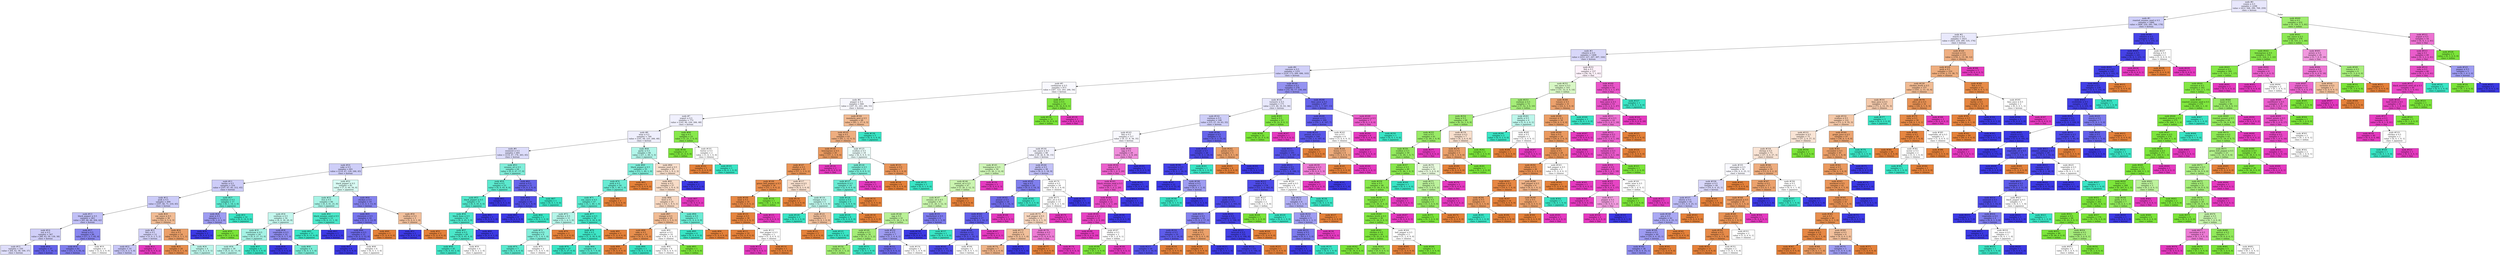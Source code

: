 digraph Tree {
node [shape=box, style="filled", color="black"] ;
0 [label=<node &#35;0<br/>cumin &le; 0.5<br/>samples = 2298<br/>value = [412, 568, 290, 769, 259]<br/>class = korean>, fillcolor="#3c39e51e"] ;
1 [label=<node &#35;1<br/>roasted_sesame_seed &le; 0.5<br/>samples = 1866<br/>value = [408, 229, 285, 766, 178]<br/>class = korean>, fillcolor="#3c39e53f"] ;
0 -> 1 [labeldistance=2.5, labelangle=45, headlabel="True"] ;
2 [label=<node &#35;2<br/>starch &le; 0.5<br/>samples = 1623<br/>value = [403, 229, 280, 535, 176]<br/>class = korean>, fillcolor="#3c39e51c"] ;
1 -> 2 ;
3 [label=<node &#35;3<br/>cilantro &le; 0.5<br/>samples = 1408<br/>value = [253, 227, 267, 497, 164]<br/>class = korean>, fillcolor="#3c39e533"] ;
2 -> 3 ;
4 [label=<node &#35;4<br/>cayenne &le; 0.5<br/>samples = 1251<br/>value = [219, 173, 260, 496, 103]<br/>class = korean>, fillcolor="#3c39e53d"] ;
3 -> 4 ;
5 [label=<node &#35;5<br/>cardamom &le; 0.5<br/>samples = 873<br/>value = [187, 123, 243, 266, 54]<br/>class = korean>, fillcolor="#3c39e509"] ;
4 -> 5 ;
6 [label=<node &#35;6<br/>pepper &le; 0.5<br/>samples = 840<br/>value = [187, 91, 243, 266, 53]<br/>class = korean>, fillcolor="#3c39e50a"] ;
5 -> 6 ;
7 [label=<node &#35;7<br/>yogurt &le; 0.5<br/>samples = 772<br/>value = [142, 90, 226, 266, 48]<br/>class = korean>, fillcolor="#3c39e513"] ;
6 -> 7 ;
8 [label=<node &#35;8<br/>wine &le; 0.5<br/>samples = 749<br/>value = [141, 69, 225, 266, 48]<br/>class = korean>, fillcolor="#3c39e514"] ;
7 -> 8 ;
9 [label=<node &#35;9<br/>seaweed &le; 0.5<br/>samples = 665<br/>value = [114, 67, 176, 263, 45]<br/>class = korean>, fillcolor="#3c39e52d"] ;
8 -> 9 ;
10 [label=<node &#35;10<br/>sake &le; 0.5<br/>samples = 601<br/>value = [114, 67, 129, 246, 45]<br/>class = korean>, fillcolor="#3c39e53f"] ;
9 -> 10 ;
11 [label=<node &#35;11<br/>barley &le; 0.5<br/>samples = 516<br/>value = [107, 67, 85, 212, 45]<br/>class = korean>, fillcolor="#3c39e541"] ;
10 -> 11 ;
12 [label=<node &#35;12<br/>pork &le; 0.5<br/>samples = 499<br/>value = [107, 66, 71, 210, 45]<br/>class = korean>, fillcolor="#3c39e543"] ;
11 -> 12 ;
13 [label=<node &#35;13<br/>black_pepper &le; 0.5<br/>samples = 463<br/>value = [85, 66, 66, 204, 42]<br/>class = korean>, fillcolor="#3c39e550"] ;
12 -> 13 ;
14 [label=<node &#35;14<br/>nut &le; 0.5<br/>samples = 367<br/>value = [68, 63, 59, 139, 38]<br/>class = korean>, fillcolor="#3c39e53d"] ;
13 -> 14 ;
15 [label=<node &#35;15<br/>samples = 330<br/>value = [64, 62, 58, 109, 37]<br/>class = korean>, fillcolor="#3c39e52b"] ;
14 -> 15 ;
16 [label=<node &#35;16<br/>samples = 37<br/>value = [4, 1, 1, 30, 1]<br/>class = korean>, fillcolor="#3c39e5c9"] ;
14 -> 16 ;
17 [label=<node &#35;17<br/>bread &le; 0.5<br/>samples = 96<br/>value = [17, 3, 7, 65, 4]<br/>class = korean>, fillcolor="#3c39e59b"] ;
13 -> 17 ;
18 [label=<node &#35;18<br/>samples = 92<br/>value = [15, 3, 5, 65, 4]<br/>class = korean>, fillcolor="#3c39e5a6"] ;
17 -> 18 ;
19 [label=<node &#35;19<br/>samples = 4<br/>value = [2, 0, 2, 0, 0]<br/>class = chinese>, fillcolor="#e5813900"] ;
17 -> 19 ;
20 [label=<node &#35;20<br/>soy_sauce &le; 0.5<br/>samples = 36<br/>value = [22, 0, 5, 6, 3]<br/>class = chinese>, fillcolor="#e5813988"] ;
12 -> 20 ;
21 [label=<node &#35;21<br/>fish &le; 0.5<br/>samples = 12<br/>value = [3, 0, 2, 5, 2]<br/>class = korean>, fillcolor="#3c39e539"] ;
20 -> 21 ;
22 [label=<node &#35;22<br/>samples = 10<br/>value = [3, 0, 2, 5, 0]<br/>class = korean>, fillcolor="#3c39e549"] ;
21 -> 22 ;
23 [label=<node &#35;23<br/>samples = 2<br/>value = [0, 0, 0, 0, 2]<br/>class = thai>, fillcolor="#e539c0ff"] ;
21 -> 23 ;
24 [label=<node &#35;24<br/>rice &le; 0.5<br/>samples = 24<br/>value = [19, 0, 3, 1, 1]<br/>class = chinese>, fillcolor="#e58139c2"] ;
20 -> 24 ;
25 [label=<node &#35;25<br/>samples = 20<br/>value = [18, 0, 1, 1, 0]<br/>class = chinese>, fillcolor="#e58139e4"] ;
24 -> 25 ;
26 [label=<node &#35;26<br/>samples = 4<br/>value = [1, 0, 2, 0, 1]<br/>class = japanese>, fillcolor="#39e5c555"] ;
24 -> 26 ;
27 [label=<node &#35;27<br/>soybean &le; 0.5<br/>samples = 17<br/>value = [0, 1, 14, 2, 0]<br/>class = japanese>, fillcolor="#39e5c5cc"] ;
11 -> 27 ;
28 [label=<node &#35;28<br/>pear &le; 0.5<br/>samples = 3<br/>value = [0, 1, 0, 2, 0]<br/>class = korean>, fillcolor="#3c39e57f"] ;
27 -> 28 ;
29 [label=<node &#35;29<br/>samples = 2<br/>value = [0, 0, 0, 2, 0]<br/>class = korean>, fillcolor="#3c39e5ff"] ;
28 -> 29 ;
30 [label=<node &#35;30<br/>samples = 1<br/>value = [0, 1, 0, 0, 0]<br/>class = indian>, fillcolor="#7be539ff"] ;
28 -> 30 ;
31 [label=<node &#35;31<br/>samples = 14<br/>value = [0, 0, 14, 0, 0]<br/>class = japanese>, fillcolor="#39e5c5ff"] ;
27 -> 31 ;
32 [label=<node &#35;32<br/>black_pepper &le; 0.5<br/>samples = 85<br/>value = [7, 0, 44, 34, 0]<br/>class = japanese>, fillcolor="#39e5c532"] ;
10 -> 32 ;
33 [label=<node &#35;33<br/>rice &le; 0.5<br/>samples = 66<br/>value = [4, 0, 41, 21, 0]<br/>class = japanese>, fillcolor="#39e5c571"] ;
32 -> 33 ;
34 [label=<node &#35;34<br/>soybean &le; 0.5<br/>samples = 54<br/>value = [4, 0, 30, 20, 0]<br/>class = japanese>, fillcolor="#39e5c54b"] ;
33 -> 34 ;
35 [label=<node &#35;35<br/>mushroom &le; 0.5<br/>samples = 44<br/>value = [4, 0, 27, 13, 0]<br/>class = japanese>, fillcolor="#39e5c573"] ;
34 -> 35 ;
36 [label=<node &#35;36<br/>samples = 39<br/>value = [4, 0, 22, 13, 0]<br/>class = japanese>, fillcolor="#39e5c558"] ;
35 -> 36 ;
37 [label=<node &#35;37<br/>samples = 5<br/>value = [0, 0, 5, 0, 0]<br/>class = japanese>, fillcolor="#39e5c5ff"] ;
35 -> 37 ;
38 [label=<node &#35;38<br/>vegetable &le; 0.5<br/>samples = 10<br/>value = [0, 0, 3, 7, 0]<br/>class = korean>, fillcolor="#3c39e592"] ;
34 -> 38 ;
39 [label=<node &#35;39<br/>samples = 6<br/>value = [0, 0, 0, 6, 0]<br/>class = korean>, fillcolor="#3c39e5ff"] ;
38 -> 39 ;
40 [label=<node &#35;40<br/>samples = 4<br/>value = [0, 0, 3, 1, 0]<br/>class = japanese>, fillcolor="#39e5c5aa"] ;
38 -> 40 ;
41 [label=<node &#35;41<br/>black_sesame_seed &le; 0.5<br/>samples = 12<br/>value = [0, 0, 11, 1, 0]<br/>class = japanese>, fillcolor="#39e5c5e8"] ;
33 -> 41 ;
42 [label=<node &#35;42<br/>samples = 11<br/>value = [0, 0, 11, 0, 0]<br/>class = japanese>, fillcolor="#39e5c5ff"] ;
41 -> 42 ;
43 [label=<node &#35;43<br/>samples = 1<br/>value = [0, 0, 0, 1, 0]<br/>class = korean>, fillcolor="#3c39e5ff"] ;
41 -> 43 ;
44 [label=<node &#35;44<br/>chicken &le; 0.5<br/>samples = 19<br/>value = [3, 0, 3, 13, 0]<br/>class = korean>, fillcolor="#3c39e59f"] ;
32 -> 44 ;
45 [label=<node &#35;45<br/>cinnamon &le; 0.5<br/>samples = 16<br/>value = [1, 0, 3, 12, 0]<br/>class = korean>, fillcolor="#3c39e5b1"] ;
44 -> 45 ;
46 [label=<node &#35;46<br/>vegetable &le; 0.5<br/>samples = 15<br/>value = [0, 0, 3, 12, 0]<br/>class = korean>, fillcolor="#3c39e5bf"] ;
45 -> 46 ;
47 [label=<node &#35;47<br/>samples = 9<br/>value = [0, 0, 0, 9, 0]<br/>class = korean>, fillcolor="#3c39e5ff"] ;
46 -> 47 ;
48 [label=<node &#35;48<br/>samples = 6<br/>value = [0, 0, 3, 3, 0]<br/>class = japanese>, fillcolor="#39e5c500"] ;
46 -> 48 ;
49 [label=<node &#35;49<br/>samples = 1<br/>value = [1, 0, 0, 0, 0]<br/>class = chinese>, fillcolor="#e58139ff"] ;
45 -> 49 ;
50 [label=<node &#35;50<br/>scallion &le; 0.5<br/>samples = 3<br/>value = [2, 0, 0, 1, 0]<br/>class = chinese>, fillcolor="#e581397f"] ;
44 -> 50 ;
51 [label=<node &#35;51<br/>samples = 1<br/>value = [0, 0, 0, 1, 0]<br/>class = korean>, fillcolor="#3c39e5ff"] ;
50 -> 51 ;
52 [label=<node &#35;52<br/>samples = 2<br/>value = [2, 0, 0, 0, 0]<br/>class = chinese>, fillcolor="#e58139ff"] ;
50 -> 52 ;
53 [label=<node &#35;53<br/>sesame_oil &le; 0.5<br/>samples = 64<br/>value = [0, 0, 47, 17, 0]<br/>class = japanese>, fillcolor="#39e5c5a3"] ;
9 -> 53 ;
54 [label=<node &#35;54<br/>beef &le; 0.5<br/>samples = 53<br/>value = [0, 0, 45, 8, 0]<br/>class = japanese>, fillcolor="#39e5c5d2"] ;
53 -> 54 ;
55 [label=<node &#35;55<br/>black_pepper &le; 0.5<br/>samples = 51<br/>value = [0, 0, 45, 6, 0]<br/>class = japanese>, fillcolor="#39e5c5dd"] ;
54 -> 55 ;
56 [label=<node &#35;56<br/>black_bean &le; 0.5<br/>samples = 50<br/>value = [0, 0, 45, 5, 0]<br/>class = japanese>, fillcolor="#39e5c5e3"] ;
55 -> 56 ;
57 [label=<node &#35;57<br/>wheat &le; 0.5<br/>samples = 49<br/>value = [0, 0, 45, 4, 0]<br/>class = japanese>, fillcolor="#39e5c5e8"] ;
56 -> 57 ;
58 [label=<node &#35;58<br/>samples = 45<br/>value = [0, 0, 43, 2, 0]<br/>class = japanese>, fillcolor="#39e5c5f3"] ;
57 -> 58 ;
59 [label=<node &#35;59<br/>samples = 4<br/>value = [0, 0, 2, 2, 0]<br/>class = japanese>, fillcolor="#39e5c500"] ;
57 -> 59 ;
60 [label=<node &#35;60<br/>samples = 1<br/>value = [0, 0, 0, 1, 0]<br/>class = korean>, fillcolor="#3c39e5ff"] ;
56 -> 60 ;
61 [label=<node &#35;61<br/>samples = 1<br/>value = [0, 0, 0, 1, 0]<br/>class = korean>, fillcolor="#3c39e5ff"] ;
55 -> 61 ;
62 [label=<node &#35;62<br/>samples = 2<br/>value = [0, 0, 0, 2, 0]<br/>class = korean>, fillcolor="#3c39e5ff"] ;
54 -> 62 ;
63 [label=<node &#35;63<br/>carrot &le; 0.5<br/>samples = 11<br/>value = [0, 0, 2, 9, 0]<br/>class = korean>, fillcolor="#3c39e5c6"] ;
53 -> 63 ;
64 [label=<node &#35;64<br/>nut &le; 0.5<br/>samples = 10<br/>value = [0, 0, 1, 9, 0]<br/>class = korean>, fillcolor="#3c39e5e3"] ;
63 -> 64 ;
65 [label=<node &#35;65<br/>samples = 9<br/>value = [0, 0, 0, 9, 0]<br/>class = korean>, fillcolor="#3c39e5ff"] ;
64 -> 65 ;
66 [label=<node &#35;66<br/>samples = 1<br/>value = [0, 0, 1, 0, 0]<br/>class = japanese>, fillcolor="#39e5c5ff"] ;
64 -> 66 ;
67 [label=<node &#35;67<br/>samples = 1<br/>value = [0, 0, 1, 0, 0]<br/>class = japanese>, fillcolor="#39e5c5ff"] ;
63 -> 67 ;
68 [label=<node &#35;68<br/>garlic &le; 0.5<br/>samples = 84<br/>value = [27, 2, 49, 3, 3]<br/>class = japanese>, fillcolor="#39e5c562"] ;
8 -> 68 ;
69 [label=<node &#35;69<br/>black_pepper &le; 0.5<br/>samples = 55<br/>value = [13, 1, 40, 1, 0]<br/>class = japanese>, fillcolor="#39e5c5a4"] ;
68 -> 69 ;
70 [label=<node &#35;70<br/>pork &le; 0.5<br/>samples = 50<br/>value = [8, 1, 40, 1, 0]<br/>class = japanese>, fillcolor="#39e5c5c2"] ;
69 -> 70 ;
71 [label=<node &#35;71<br/>soy_sauce &le; 0.5<br/>samples = 47<br/>value = [5, 1, 40, 1, 0]<br/>class = japanese>, fillcolor="#39e5c5d4"] ;
70 -> 71 ;
72 [label=<node &#35;72<br/>chicken &le; 0.5<br/>samples = 11<br/>value = [3, 1, 6, 1, 0]<br/>class = japanese>, fillcolor="#39e5c560"] ;
71 -> 72 ;
73 [label=<node &#35;73<br/>shrimp &le; 0.5<br/>samples = 9<br/>value = [1, 1, 6, 1, 0]<br/>class = japanese>, fillcolor="#39e5c59f"] ;
72 -> 73 ;
74 [label=<node &#35;74<br/>samples = 7<br/>value = [0, 1, 6, 0, 0]<br/>class = japanese>, fillcolor="#39e5c5d4"] ;
73 -> 74 ;
75 [label=<node &#35;75<br/>samples = 2<br/>value = [1, 0, 0, 1, 0]<br/>class = chinese>, fillcolor="#e5813900"] ;
73 -> 75 ;
76 [label=<node &#35;76<br/>samples = 2<br/>value = [2, 0, 0, 0, 0]<br/>class = chinese>, fillcolor="#e58139ff"] ;
72 -> 76 ;
77 [label=<node &#35;77<br/>star_anise &le; 0.5<br/>samples = 36<br/>value = [2, 0, 34, 0, 0]<br/>class = japanese>, fillcolor="#39e5c5f0"] ;
71 -> 77 ;
78 [label=<node &#35;78<br/>fish &le; 0.5<br/>samples = 35<br/>value = [1, 0, 34, 0, 0]<br/>class = japanese>, fillcolor="#39e5c5f8"] ;
77 -> 78 ;
79 [label=<node &#35;79<br/>samples = 27<br/>value = [0, 0, 27, 0, 0]<br/>class = japanese>, fillcolor="#39e5c5ff"] ;
78 -> 79 ;
80 [label=<node &#35;80<br/>samples = 8<br/>value = [1, 0, 7, 0, 0]<br/>class = japanese>, fillcolor="#39e5c5db"] ;
78 -> 80 ;
81 [label=<node &#35;81<br/>samples = 1<br/>value = [1, 0, 0, 0, 0]<br/>class = chinese>, fillcolor="#e58139ff"] ;
77 -> 81 ;
82 [label=<node &#35;82<br/>samples = 3<br/>value = [3, 0, 0, 0, 0]<br/>class = chinese>, fillcolor="#e58139ff"] ;
70 -> 82 ;
83 [label=<node &#35;83<br/>samples = 5<br/>value = [5, 0, 0, 0, 0]<br/>class = chinese>, fillcolor="#e58139ff"] ;
69 -> 83 ;
84 [label=<node &#35;84<br/>sesame_seed &le; 0.5<br/>samples = 29<br/>value = [14, 1, 9, 2, 3]<br/>class = chinese>, fillcolor="#e5813940"] ;
68 -> 84 ;
85 [label=<node &#35;85<br/>honey &le; 0.5<br/>samples = 27<br/>value = [14, 1, 9, 0, 3]<br/>class = chinese>, fillcolor="#e5813947"] ;
84 -> 85 ;
86 [label=<node &#35;86<br/>beef &le; 0.5<br/>samples = 25<br/>value = [14, 1, 9, 0, 1]<br/>class = chinese>, fillcolor="#e5813950"] ;
85 -> 86 ;
87 [label=<node &#35;87<br/>vinegar &le; 0.5<br/>samples = 20<br/>value = [13, 1, 5, 0, 1]<br/>class = chinese>, fillcolor="#e5813988"] ;
86 -> 87 ;
88 [label=<node &#35;88<br/>sake &le; 0.5<br/>samples = 10<br/>value = [9, 0, 1, 0, 0]<br/>class = chinese>, fillcolor="#e58139e3"] ;
87 -> 88 ;
89 [label=<node &#35;89<br/>samples = 9<br/>value = [9, 0, 0, 0, 0]<br/>class = chinese>, fillcolor="#e58139ff"] ;
88 -> 89 ;
90 [label=<node &#35;90<br/>samples = 1<br/>value = [0, 0, 1, 0, 0]<br/>class = japanese>, fillcolor="#39e5c5ff"] ;
88 -> 90 ;
91 [label=<node &#35;91<br/>apricot &le; 0.5<br/>samples = 10<br/>value = [4, 1, 4, 0, 1]<br/>class = chinese>, fillcolor="#e5813900"] ;
87 -> 91 ;
92 [label=<node &#35;92<br/>samples = 9<br/>value = [4, 0, 4, 0, 1]<br/>class = chinese>, fillcolor="#e5813900"] ;
91 -> 92 ;
93 [label=<node &#35;93<br/>samples = 1<br/>value = [0, 1, 0, 0, 0]<br/>class = indian>, fillcolor="#7be539ff"] ;
91 -> 93 ;
94 [label=<node &#35;94<br/>tomato &le; 0.5<br/>samples = 5<br/>value = [1, 0, 4, 0, 0]<br/>class = japanese>, fillcolor="#39e5c5bf"] ;
86 -> 94 ;
95 [label=<node &#35;95<br/>samples = 4<br/>value = [0, 0, 4, 0, 0]<br/>class = japanese>, fillcolor="#39e5c5ff"] ;
94 -> 95 ;
96 [label=<node &#35;96<br/>samples = 1<br/>value = [1, 0, 0, 0, 0]<br/>class = chinese>, fillcolor="#e58139ff"] ;
94 -> 96 ;
97 [label=<node &#35;97<br/>samples = 2<br/>value = [0, 0, 0, 0, 2]<br/>class = thai>, fillcolor="#e539c0ff"] ;
85 -> 97 ;
98 [label=<node &#35;98<br/>samples = 2<br/>value = [0, 0, 0, 2, 0]<br/>class = korean>, fillcolor="#3c39e5ff"] ;
84 -> 98 ;
99 [label=<node &#35;99<br/>egg &le; 0.5<br/>samples = 23<br/>value = [1, 21, 1, 0, 0]<br/>class = indian>, fillcolor="#7be539e8"] ;
7 -> 99 ;
100 [label=<node &#35;100<br/>samples = 21<br/>value = [0, 21, 0, 0, 0]<br/>class = indian>, fillcolor="#7be539ff"] ;
99 -> 100 ;
101 [label=<node &#35;101<br/>butter &le; 0.5<br/>samples = 2<br/>value = [1, 0, 1, 0, 0]<br/>class = chinese>, fillcolor="#e5813900"] ;
99 -> 101 ;
102 [label=<node &#35;102<br/>samples = 1<br/>value = [1, 0, 0, 0, 0]<br/>class = chinese>, fillcolor="#e58139ff"] ;
101 -> 102 ;
103 [label=<node &#35;103<br/>samples = 1<br/>value = [0, 0, 1, 0, 0]<br/>class = japanese>, fillcolor="#39e5c5ff"] ;
101 -> 103 ;
104 [label=<node &#35;104<br/>mandarin_peel &le; 0.5<br/>samples = 68<br/>value = [45, 1, 17, 0, 5]<br/>class = chinese>, fillcolor="#e581398c"] ;
6 -> 104 ;
105 [label=<node &#35;105<br/>egg &le; 0.5<br/>samples = 63<br/>value = [45, 1, 12, 0, 5]<br/>class = chinese>, fillcolor="#e58139a5"] ;
104 -> 105 ;
106 [label=<node &#35;106<br/>lemongrass &le; 0.5<br/>samples = 45<br/>value = [37, 1, 3, 0, 4]<br/>class = chinese>, fillcolor="#e58139cd"] ;
105 -> 106 ;
107 [label=<node &#35;107<br/>shallot &le; 0.5<br/>samples = 43<br/>value = [37, 1, 3, 0, 2]<br/>class = chinese>, fillcolor="#e58139d9"] ;
106 -> 107 ;
108 [label=<node &#35;108<br/>green_bell_pepper &le; 0.5<br/>samples = 36<br/>value = [33, 1, 0, 0, 2]<br/>class = chinese>, fillcolor="#e58139e8"] ;
107 -> 108 ;
109 [label=<node &#35;109<br/>mint &le; 0.5<br/>samples = 35<br/>value = [33, 0, 0, 0, 2]<br/>class = chinese>, fillcolor="#e58139f0"] ;
108 -> 109 ;
110 [label=<node &#35;110<br/>mango &le; 0.5<br/>samples = 34<br/>value = [33, 0, 0, 0, 1]<br/>class = chinese>, fillcolor="#e58139f7"] ;
109 -> 110 ;
111 [label=<node &#35;111<br/>samples = 32<br/>value = [32, 0, 0, 0, 0]<br/>class = chinese>, fillcolor="#e58139ff"] ;
110 -> 111 ;
112 [label=<node &#35;112<br/>thai_pepper &le; 0.5<br/>samples = 2<br/>value = [1, 0, 0, 0, 1]<br/>class = chinese>, fillcolor="#e5813900"] ;
110 -> 112 ;
113 [label=<node &#35;113<br/>samples = 1<br/>value = [0, 0, 0, 0, 1]<br/>class = thai>, fillcolor="#e539c0ff"] ;
112 -> 113 ;
114 [label=<node &#35;114<br/>samples = 1<br/>value = [1, 0, 0, 0, 0]<br/>class = chinese>, fillcolor="#e58139ff"] ;
112 -> 114 ;
115 [label=<node &#35;115<br/>samples = 1<br/>value = [0, 0, 0, 0, 1]<br/>class = thai>, fillcolor="#e539c0ff"] ;
109 -> 115 ;
116 [label=<node &#35;116<br/>samples = 1<br/>value = [0, 1, 0, 0, 0]<br/>class = indian>, fillcolor="#7be539ff"] ;
108 -> 116 ;
117 [label=<node &#35;117<br/>soy_sauce &le; 0.5<br/>samples = 7<br/>value = [4, 0, 3, 0, 0]<br/>class = chinese>, fillcolor="#e5813940"] ;
107 -> 117 ;
118 [label=<node &#35;118<br/>samples = 2<br/>value = [2, 0, 0, 0, 0]<br/>class = chinese>, fillcolor="#e58139ff"] ;
117 -> 118 ;
119 [label=<node &#35;119<br/>vinegar &le; 0.5<br/>samples = 5<br/>value = [2, 0, 3, 0, 0]<br/>class = japanese>, fillcolor="#39e5c555"] ;
117 -> 119 ;
120 [label=<node &#35;120<br/>samples = 2<br/>value = [0, 0, 2, 0, 0]<br/>class = japanese>, fillcolor="#39e5c5ff"] ;
119 -> 120 ;
121 [label=<node &#35;121<br/>barley &le; 0.5<br/>samples = 3<br/>value = [2, 0, 1, 0, 0]<br/>class = chinese>, fillcolor="#e581397f"] ;
119 -> 121 ;
122 [label=<node &#35;122<br/>samples = 2<br/>value = [2, 0, 0, 0, 0]<br/>class = chinese>, fillcolor="#e58139ff"] ;
121 -> 122 ;
123 [label=<node &#35;123<br/>samples = 1<br/>value = [0, 0, 1, 0, 0]<br/>class = japanese>, fillcolor="#39e5c5ff"] ;
121 -> 123 ;
124 [label=<node &#35;124<br/>samples = 2<br/>value = [0, 0, 0, 0, 2]<br/>class = thai>, fillcolor="#e539c0ff"] ;
106 -> 124 ;
125 [label=<node &#35;125<br/>scallion &le; 0.5<br/>samples = 18<br/>value = [8, 0, 9, 0, 1]<br/>class = japanese>, fillcolor="#39e5c51a"] ;
105 -> 125 ;
126 [label=<node &#35;126<br/>coriander &le; 0.5<br/>samples = 11<br/>value = [2, 0, 8, 0, 1]<br/>class = japanese>, fillcolor="#39e5c5aa"] ;
125 -> 126 ;
127 [label=<node &#35;127<br/>mandarin &le; 0.5<br/>samples = 10<br/>value = [2, 0, 8, 0, 0]<br/>class = japanese>, fillcolor="#39e5c5bf"] ;
126 -> 127 ;
128 [label=<node &#35;128<br/>oyster &le; 0.5<br/>samples = 9<br/>value = [1, 0, 8, 0, 0]<br/>class = japanese>, fillcolor="#39e5c5df"] ;
127 -> 128 ;
129 [label=<node &#35;129<br/>samples = 8<br/>value = [0, 0, 8, 0, 0]<br/>class = japanese>, fillcolor="#39e5c5ff"] ;
128 -> 129 ;
130 [label=<node &#35;130<br/>samples = 1<br/>value = [1, 0, 0, 0, 0]<br/>class = chinese>, fillcolor="#e58139ff"] ;
128 -> 130 ;
131 [label=<node &#35;131<br/>samples = 1<br/>value = [1, 0, 0, 0, 0]<br/>class = chinese>, fillcolor="#e58139ff"] ;
127 -> 131 ;
132 [label=<node &#35;132<br/>samples = 1<br/>value = [0, 0, 0, 0, 1]<br/>class = thai>, fillcolor="#e539c0ff"] ;
126 -> 132 ;
133 [label=<node &#35;133<br/>tomato &le; 0.5<br/>samples = 7<br/>value = [6, 0, 1, 0, 0]<br/>class = chinese>, fillcolor="#e58139d4"] ;
125 -> 133 ;
134 [label=<node &#35;134<br/>samples = 6<br/>value = [6, 0, 0, 0, 0]<br/>class = chinese>, fillcolor="#e58139ff"] ;
133 -> 134 ;
135 [label=<node &#35;135<br/>samples = 1<br/>value = [0, 0, 1, 0, 0]<br/>class = japanese>, fillcolor="#39e5c5ff"] ;
133 -> 135 ;
136 [label=<node &#35;136<br/>samples = 5<br/>value = [0, 0, 5, 0, 0]<br/>class = japanese>, fillcolor="#39e5c5ff"] ;
104 -> 136 ;
137 [label=<node &#35;137<br/>bean &le; 0.5<br/>samples = 33<br/>value = [0, 32, 0, 0, 1]<br/>class = indian>, fillcolor="#7be539f7"] ;
5 -> 137 ;
138 [label=<node &#35;138<br/>samples = 32<br/>value = [0, 32, 0, 0, 0]<br/>class = indian>, fillcolor="#7be539ff"] ;
137 -> 138 ;
139 [label=<node &#35;139<br/>samples = 1<br/>value = [0, 0, 0, 0, 1]<br/>class = thai>, fillcolor="#e539c0ff"] ;
137 -> 139 ;
140 [label=<node &#35;140<br/>scallion &le; 0.5<br/>samples = 378<br/>value = [32, 50, 17, 230, 49]<br/>class = korean>, fillcolor="#3c39e58c"] ;
4 -> 140 ;
141 [label=<node &#35;141<br/>turmeric &le; 0.5<br/>samples = 171<br/>value = [13, 49, 10, 63, 36]<br/>class = korean>, fillcolor="#3c39e51d"] ;
140 -> 141 ;
142 [label=<node &#35;142<br/>soybean &le; 0.5<br/>samples = 148<br/>value = [13, 27, 10, 63, 35]<br/>class = korean>, fillcolor="#3c39e53f"] ;
141 -> 142 ;
143 [label=<node &#35;143<br/>fish &le; 0.5<br/>samples = 117<br/>value = [9, 27, 8, 38, 35]<br/>class = korean>, fillcolor="#3c39e509"] ;
142 -> 143 ;
144 [label=<node &#35;144<br/>soy_sauce &le; 0.5<br/>samples = 88<br/>value = [9, 26, 8, 30, 15]<br/>class = korean>, fillcolor="#3c39e510"] ;
143 -> 144 ;
145 [label=<node &#35;145<br/>lemongrass &le; 0.5<br/>samples = 50<br/>value = [3, 26, 3, 12, 6]<br/>class = indian>, fillcolor="#7be5395e"] ;
144 -> 145 ;
146 [label=<node &#35;146<br/>peanut_oil &le; 0.5<br/>samples = 47<br/>value = [3, 26, 3, 12, 3]<br/>class = indian>, fillcolor="#7be53966"] ;
145 -> 146 ;
147 [label=<node &#35;147<br/>sesame_oil &le; 0.5<br/>samples = 45<br/>value = [1, 26, 3, 12, 3]<br/>class = indian>, fillcolor="#7be5396c"] ;
146 -> 147 ;
148 [label=<node &#35;148<br/>egg &le; 0.5<br/>samples = 41<br/>value = [1, 26, 2, 9, 3]<br/>class = indian>, fillcolor="#7be53987"] ;
147 -> 148 ;
149 [label=<node &#35;149<br/>scallop &le; 0.5<br/>samples = 34<br/>value = [0, 25, 2, 5, 2]<br/>class = indian>, fillcolor="#7be539b0"] ;
148 -> 149 ;
150 [label=<node &#35;150<br/>samples = 33<br/>value = [0, 25, 1, 5, 2]<br/>class = indian>, fillcolor="#7be539b6"] ;
149 -> 150 ;
151 [label=<node &#35;151<br/>samples = 1<br/>value = [0, 0, 1, 0, 0]<br/>class = japanese>, fillcolor="#39e5c5ff"] ;
149 -> 151 ;
152 [label=<node &#35;152<br/>corn &le; 0.5<br/>samples = 7<br/>value = [1, 1, 0, 4, 1]<br/>class = korean>, fillcolor="#3c39e57f"] ;
148 -> 152 ;
153 [label=<node &#35;153<br/>samples = 5<br/>value = [0, 0, 0, 4, 1]<br/>class = korean>, fillcolor="#3c39e5bf"] ;
152 -> 153 ;
154 [label=<node &#35;154<br/>samples = 2<br/>value = [1, 1, 0, 0, 0]<br/>class = chinese>, fillcolor="#e5813900"] ;
152 -> 154 ;
155 [label=<node &#35;155<br/>buckwheat &le; 0.5<br/>samples = 4<br/>value = [0, 0, 1, 3, 0]<br/>class = korean>, fillcolor="#3c39e5aa"] ;
147 -> 155 ;
156 [label=<node &#35;156<br/>samples = 3<br/>value = [0, 0, 0, 3, 0]<br/>class = korean>, fillcolor="#3c39e5ff"] ;
155 -> 156 ;
157 [label=<node &#35;157<br/>samples = 1<br/>value = [0, 0, 1, 0, 0]<br/>class = japanese>, fillcolor="#39e5c5ff"] ;
155 -> 157 ;
158 [label=<node &#35;158<br/>samples = 2<br/>value = [2, 0, 0, 0, 0]<br/>class = chinese>, fillcolor="#e58139ff"] ;
146 -> 158 ;
159 [label=<node &#35;159<br/>samples = 3<br/>value = [0, 0, 0, 0, 3]<br/>class = thai>, fillcolor="#e539c0ff"] ;
145 -> 159 ;
160 [label=<node &#35;160<br/>garlic &le; 0.5<br/>samples = 38<br/>value = [6, 0, 5, 18, 9]<br/>class = korean>, fillcolor="#3c39e54f"] ;
144 -> 160 ;
161 [label=<node &#35;161<br/>egg &le; 0.5<br/>samples = 20<br/>value = [0, 0, 3, 14, 3]<br/>class = korean>, fillcolor="#3c39e5a5"] ;
160 -> 161 ;
162 [label=<node &#35;162<br/>peanut &le; 0.5<br/>samples = 18<br/>value = [0, 0, 1, 14, 3]<br/>class = korean>, fillcolor="#3c39e5bb"] ;
161 -> 162 ;
163 [label=<node &#35;163<br/>corn &le; 0.5<br/>samples = 17<br/>value = [0, 0, 1, 14, 2]<br/>class = korean>, fillcolor="#3c39e5cc"] ;
162 -> 163 ;
164 [label=<node &#35;164<br/>chicken &le; 0.5<br/>samples = 16<br/>value = [0, 0, 1, 14, 1]<br/>class = korean>, fillcolor="#3c39e5dd"] ;
163 -> 164 ;
165 [label=<node &#35;165<br/>samples = 14<br/>value = [0, 0, 1, 13, 0]<br/>class = korean>, fillcolor="#3c39e5eb"] ;
164 -> 165 ;
166 [label=<node &#35;166<br/>samples = 2<br/>value = [0, 0, 0, 1, 1]<br/>class = korean>, fillcolor="#3c39e500"] ;
164 -> 166 ;
167 [label=<node &#35;167<br/>samples = 1<br/>value = [0, 0, 0, 0, 1]<br/>class = thai>, fillcolor="#e539c0ff"] ;
163 -> 167 ;
168 [label=<node &#35;168<br/>samples = 1<br/>value = [0, 0, 0, 0, 1]<br/>class = thai>, fillcolor="#e539c0ff"] ;
162 -> 168 ;
169 [label=<node &#35;169<br/>samples = 2<br/>value = [0, 0, 2, 0, 0]<br/>class = japanese>, fillcolor="#39e5c5ff"] ;
161 -> 169 ;
170 [label=<node &#35;170<br/>radish &le; 0.5<br/>samples = 18<br/>value = [6, 0, 2, 4, 6]<br/>class = chinese>, fillcolor="#e5813900"] ;
160 -> 170 ;
171 [label=<node &#35;171<br/>olive_oil &le; 0.5<br/>samples = 15<br/>value = [6, 0, 2, 1, 6]<br/>class = chinese>, fillcolor="#e5813900"] ;
170 -> 171 ;
172 [label=<node &#35;172<br/>bell_pepper &le; 0.5<br/>samples = 12<br/>value = [6, 0, 2, 1, 3]<br/>class = chinese>, fillcolor="#e5813955"] ;
171 -> 172 ;
173 [label=<node &#35;173<br/>pork &le; 0.5<br/>samples = 8<br/>value = [5, 0, 2, 1, 0]<br/>class = chinese>, fillcolor="#e5813980"] ;
172 -> 173 ;
174 [label=<node &#35;174<br/>samples = 7<br/>value = [5, 0, 2, 0, 0]<br/>class = chinese>, fillcolor="#e5813999"] ;
173 -> 174 ;
175 [label=<node &#35;175<br/>samples = 1<br/>value = [0, 0, 0, 1, 0]<br/>class = korean>, fillcolor="#3c39e5ff"] ;
173 -> 175 ;
176 [label=<node &#35;176<br/>chicken &le; 0.5<br/>samples = 4<br/>value = [1, 0, 0, 0, 3]<br/>class = thai>, fillcolor="#e539c0aa"] ;
172 -> 176 ;
177 [label=<node &#35;177<br/>samples = 1<br/>value = [1, 0, 0, 0, 0]<br/>class = chinese>, fillcolor="#e58139ff"] ;
176 -> 177 ;
178 [label=<node &#35;178<br/>samples = 3<br/>value = [0, 0, 0, 0, 3]<br/>class = thai>, fillcolor="#e539c0ff"] ;
176 -> 178 ;
179 [label=<node &#35;179<br/>samples = 3<br/>value = [0, 0, 0, 0, 3]<br/>class = thai>, fillcolor="#e539c0ff"] ;
171 -> 179 ;
180 [label=<node &#35;180<br/>samples = 3<br/>value = [0, 0, 0, 3, 0]<br/>class = korean>, fillcolor="#3c39e5ff"] ;
170 -> 180 ;
181 [label=<node &#35;181<br/>egg &le; 0.5<br/>samples = 29<br/>value = [0, 1, 0, 8, 20]<br/>class = thai>, fillcolor="#e539c092"] ;
143 -> 181 ;
182 [label=<node &#35;182<br/>nira &le; 0.5<br/>samples = 24<br/>value = [0, 1, 0, 3, 20]<br/>class = thai>, fillcolor="#e539c0ce"] ;
181 -> 182 ;
183 [label=<node &#35;183<br/>black_sesame_seed &le; 0.5<br/>samples = 23<br/>value = [0, 1, 0, 2, 20]<br/>class = thai>, fillcolor="#e539c0db"] ;
182 -> 183 ;
184 [label=<node &#35;184<br/>potato &le; 0.5<br/>samples = 22<br/>value = [0, 1, 0, 1, 20]<br/>class = thai>, fillcolor="#e539c0e7"] ;
183 -> 184 ;
185 [label=<node &#35;185<br/>coconut &le; 0.5<br/>samples = 21<br/>value = [0, 1, 0, 0, 20]<br/>class = thai>, fillcolor="#e539c0f2"] ;
184 -> 185 ;
186 [label=<node &#35;186<br/>samples = 19<br/>value = [0, 0, 0, 0, 19]<br/>class = thai>, fillcolor="#e539c0ff"] ;
185 -> 186 ;
187 [label=<node &#35;187<br/>shallot &le; 0.5<br/>samples = 2<br/>value = [0, 1, 0, 0, 1]<br/>class = indian>, fillcolor="#7be53900"] ;
185 -> 187 ;
188 [label=<node &#35;188<br/>samples = 1<br/>value = [0, 1, 0, 0, 0]<br/>class = indian>, fillcolor="#7be539ff"] ;
187 -> 188 ;
189 [label=<node &#35;189<br/>samples = 1<br/>value = [0, 0, 0, 0, 1]<br/>class = thai>, fillcolor="#e539c0ff"] ;
187 -> 189 ;
190 [label=<node &#35;190<br/>samples = 1<br/>value = [0, 0, 0, 1, 0]<br/>class = korean>, fillcolor="#3c39e5ff"] ;
184 -> 190 ;
191 [label=<node &#35;191<br/>samples = 1<br/>value = [0, 0, 0, 1, 0]<br/>class = korean>, fillcolor="#3c39e5ff"] ;
183 -> 191 ;
192 [label=<node &#35;192<br/>samples = 1<br/>value = [0, 0, 0, 1, 0]<br/>class = korean>, fillcolor="#3c39e5ff"] ;
182 -> 192 ;
193 [label=<node &#35;193<br/>samples = 5<br/>value = [0, 0, 0, 5, 0]<br/>class = korean>, fillcolor="#3c39e5ff"] ;
181 -> 193 ;
194 [label=<node &#35;194<br/>pepper &le; 0.5<br/>samples = 31<br/>value = [4, 0, 2, 25, 0]<br/>class = korean>, fillcolor="#3c39e5c6"] ;
142 -> 194 ;
195 [label=<node &#35;195<br/>wasabi &le; 0.5<br/>samples = 26<br/>value = [0, 0, 2, 24, 0]<br/>class = korean>, fillcolor="#3c39e5ea"] ;
194 -> 195 ;
196 [label=<node &#35;196<br/>cucumber &le; 0.5<br/>samples = 25<br/>value = [0, 0, 1, 24, 0]<br/>class = korean>, fillcolor="#3c39e5f4"] ;
195 -> 196 ;
197 [label=<node &#35;197<br/>samples = 22<br/>value = [0, 0, 0, 22, 0]<br/>class = korean>, fillcolor="#3c39e5ff"] ;
196 -> 197 ;
198 [label=<node &#35;198<br/>wheat &le; 0.5<br/>samples = 3<br/>value = [0, 0, 1, 2, 0]<br/>class = korean>, fillcolor="#3c39e57f"] ;
196 -> 198 ;
199 [label=<node &#35;199<br/>samples = 1<br/>value = [0, 0, 1, 0, 0]<br/>class = japanese>, fillcolor="#39e5c5ff"] ;
198 -> 199 ;
200 [label=<node &#35;200<br/>samples = 2<br/>value = [0, 0, 0, 2, 0]<br/>class = korean>, fillcolor="#3c39e5ff"] ;
198 -> 200 ;
201 [label=<node &#35;201<br/>samples = 1<br/>value = [0, 0, 1, 0, 0]<br/>class = japanese>, fillcolor="#39e5c5ff"] ;
195 -> 201 ;
202 [label=<node &#35;202<br/>potato &le; 0.5<br/>samples = 5<br/>value = [4, 0, 0, 1, 0]<br/>class = chinese>, fillcolor="#e58139bf"] ;
194 -> 202 ;
203 [label=<node &#35;203<br/>samples = 4<br/>value = [4, 0, 0, 0, 0]<br/>class = chinese>, fillcolor="#e58139ff"] ;
202 -> 203 ;
204 [label=<node &#35;204<br/>samples = 1<br/>value = [0, 0, 0, 1, 0]<br/>class = korean>, fillcolor="#3c39e5ff"] ;
202 -> 204 ;
205 [label=<node &#35;205<br/>basil &le; 0.5<br/>samples = 23<br/>value = [0, 22, 0, 0, 1]<br/>class = indian>, fillcolor="#7be539f3"] ;
141 -> 205 ;
206 [label=<node &#35;206<br/>samples = 22<br/>value = [0, 22, 0, 0, 0]<br/>class = indian>, fillcolor="#7be539ff"] ;
205 -> 206 ;
207 [label=<node &#35;207<br/>samples = 1<br/>value = [0, 0, 0, 0, 1]<br/>class = thai>, fillcolor="#e539c0ff"] ;
205 -> 207 ;
208 [label=<node &#35;208<br/>lime_juice &le; 0.5<br/>samples = 207<br/>value = [19, 1, 7, 167, 13]<br/>class = korean>, fillcolor="#3c39e5c9"] ;
140 -> 208 ;
209 [label=<node &#35;209<br/>peanut &le; 0.5<br/>samples = 200<br/>value = [19, 1, 6, 167, 7]<br/>class = korean>, fillcolor="#3c39e5d1"] ;
208 -> 209 ;
210 [label=<node &#35;210<br/>peanut_oil &le; 0.5<br/>samples = 194<br/>value = [16, 1, 6, 167, 4]<br/>class = korean>, fillcolor="#3c39e5d8"] ;
209 -> 210 ;
211 [label=<node &#35;211<br/>tomato &le; 0.5<br/>samples = 191<br/>value = [13, 1, 6, 167, 4]<br/>class = korean>, fillcolor="#3c39e5dd"] ;
210 -> 211 ;
212 [label=<node &#35;212<br/>chicken &le; 0.5<br/>samples = 187<br/>value = [13, 1, 6, 166, 1]<br/>class = korean>, fillcolor="#3c39e5e0"] ;
211 -> 212 ;
213 [label=<node &#35;213<br/>mint &le; 0.5<br/>samples = 179<br/>value = [12, 1, 3, 163, 0]<br/>class = korean>, fillcolor="#3c39e5e7"] ;
212 -> 213 ;
214 [label=<node &#35;214<br/>garlic &le; 0.5<br/>samples = 177<br/>value = [12, 0, 2, 163, 0]<br/>class = korean>, fillcolor="#3c39e5e9"] ;
213 -> 214 ;
215 [label=<node &#35;215<br/>vinegar &le; 0.5<br/>samples = 24<br/>value = [5, 0, 2, 17, 0]<br/>class = korean>, fillcolor="#3c39e5a1"] ;
214 -> 215 ;
216 [label=<node &#35;216<br/>sherry &le; 0.5<br/>samples = 19<br/>value = [1, 0, 2, 16, 0]<br/>class = korean>, fillcolor="#3c39e5d2"] ;
215 -> 216 ;
217 [label=<node &#35;217<br/>samples = 18<br/>value = [0, 0, 2, 16, 0]<br/>class = korean>, fillcolor="#3c39e5df"] ;
216 -> 217 ;
218 [label=<node &#35;218<br/>samples = 1<br/>value = [1, 0, 0, 0, 0]<br/>class = chinese>, fillcolor="#e58139ff"] ;
216 -> 218 ;
219 [label=<node &#35;219<br/>crab &le; 0.5<br/>samples = 5<br/>value = [4, 0, 0, 1, 0]<br/>class = chinese>, fillcolor="#e58139bf"] ;
215 -> 219 ;
220 [label=<node &#35;220<br/>samples = 4<br/>value = [4, 0, 0, 0, 0]<br/>class = chinese>, fillcolor="#e58139ff"] ;
219 -> 220 ;
221 [label=<node &#35;221<br/>samples = 1<br/>value = [0, 0, 0, 1, 0]<br/>class = korean>, fillcolor="#3c39e5ff"] ;
219 -> 221 ;
222 [label=<node &#35;222<br/>turnip &le; 0.5<br/>samples = 153<br/>value = [7, 0, 0, 146, 0]<br/>class = korean>, fillcolor="#3c39e5f3"] ;
214 -> 222 ;
223 [label=<node &#35;223<br/>broccoli &le; 0.5<br/>samples = 152<br/>value = [6, 0, 0, 146, 0]<br/>class = korean>, fillcolor="#3c39e5f5"] ;
222 -> 223 ;
224 [label=<node &#35;224<br/>samples = 151<br/>value = [5, 0, 0, 146, 0]<br/>class = korean>, fillcolor="#3c39e5f6"] ;
223 -> 224 ;
225 [label=<node &#35;225<br/>samples = 1<br/>value = [1, 0, 0, 0, 0]<br/>class = chinese>, fillcolor="#e58139ff"] ;
223 -> 225 ;
226 [label=<node &#35;226<br/>samples = 1<br/>value = [1, 0, 0, 0, 0]<br/>class = chinese>, fillcolor="#e58139ff"] ;
222 -> 226 ;
227 [label=<node &#35;227<br/>wine &le; 0.5<br/>samples = 2<br/>value = [0, 1, 1, 0, 0]<br/>class = indian>, fillcolor="#7be53900"] ;
213 -> 227 ;
228 [label=<node &#35;228<br/>samples = 1<br/>value = [0, 1, 0, 0, 0]<br/>class = indian>, fillcolor="#7be539ff"] ;
227 -> 228 ;
229 [label=<node &#35;229<br/>samples = 1<br/>value = [0, 0, 1, 0, 0]<br/>class = japanese>, fillcolor="#39e5c5ff"] ;
227 -> 229 ;
230 [label=<node &#35;230<br/>sesame_seed &le; 0.5<br/>samples = 8<br/>value = [1, 0, 3, 3, 1]<br/>class = japanese>, fillcolor="#39e5c500"] ;
212 -> 230 ;
231 [label=<node &#35;231<br/>rice &le; 0.5<br/>samples = 6<br/>value = [1, 0, 1, 3, 1]<br/>class = korean>, fillcolor="#3c39e566"] ;
230 -> 231 ;
232 [label=<node &#35;232<br/>fish &le; 0.5<br/>samples = 5<br/>value = [0, 0, 1, 3, 1]<br/>class = korean>, fillcolor="#3c39e57f"] ;
231 -> 232 ;
233 [label=<node &#35;233<br/>honey &le; 0.5<br/>samples = 4<br/>value = [0, 0, 1, 3, 0]<br/>class = korean>, fillcolor="#3c39e5aa"] ;
232 -> 233 ;
234 [label=<node &#35;234<br/>samples = 3<br/>value = [0, 0, 0, 3, 0]<br/>class = korean>, fillcolor="#3c39e5ff"] ;
233 -> 234 ;
235 [label=<node &#35;235<br/>samples = 1<br/>value = [0, 0, 1, 0, 0]<br/>class = japanese>, fillcolor="#39e5c5ff"] ;
233 -> 235 ;
236 [label=<node &#35;236<br/>samples = 1<br/>value = [0, 0, 0, 0, 1]<br/>class = thai>, fillcolor="#e539c0ff"] ;
232 -> 236 ;
237 [label=<node &#35;237<br/>samples = 1<br/>value = [1, 0, 0, 0, 0]<br/>class = chinese>, fillcolor="#e58139ff"] ;
231 -> 237 ;
238 [label=<node &#35;238<br/>samples = 2<br/>value = [0, 0, 2, 0, 0]<br/>class = japanese>, fillcolor="#39e5c5ff"] ;
230 -> 238 ;
239 [label=<node &#35;239<br/>soybean &le; 0.5<br/>samples = 4<br/>value = [0, 0, 0, 1, 3]<br/>class = thai>, fillcolor="#e539c0aa"] ;
211 -> 239 ;
240 [label=<node &#35;240<br/>samples = 3<br/>value = [0, 0, 0, 0, 3]<br/>class = thai>, fillcolor="#e539c0ff"] ;
239 -> 240 ;
241 [label=<node &#35;241<br/>samples = 1<br/>value = [0, 0, 0, 1, 0]<br/>class = korean>, fillcolor="#3c39e5ff"] ;
239 -> 241 ;
242 [label=<node &#35;242<br/>samples = 3<br/>value = [3, 0, 0, 0, 0]<br/>class = chinese>, fillcolor="#e58139ff"] ;
210 -> 242 ;
243 [label=<node &#35;243<br/>rice &le; 0.5<br/>samples = 6<br/>value = [3, 0, 0, 0, 3]<br/>class = chinese>, fillcolor="#e5813900"] ;
209 -> 243 ;
244 [label=<node &#35;244<br/>honey &le; 0.5<br/>samples = 4<br/>value = [3, 0, 0, 0, 1]<br/>class = chinese>, fillcolor="#e58139aa"] ;
243 -> 244 ;
245 [label=<node &#35;245<br/>samples = 3<br/>value = [3, 0, 0, 0, 0]<br/>class = chinese>, fillcolor="#e58139ff"] ;
244 -> 245 ;
246 [label=<node &#35;246<br/>samples = 1<br/>value = [0, 0, 0, 0, 1]<br/>class = thai>, fillcolor="#e539c0ff"] ;
244 -> 246 ;
247 [label=<node &#35;247<br/>samples = 2<br/>value = [0, 0, 0, 0, 2]<br/>class = thai>, fillcolor="#e539c0ff"] ;
243 -> 247 ;
248 [label=<node &#35;248<br/>roasted_peanut &le; 0.5<br/>samples = 7<br/>value = [0, 0, 1, 0, 6]<br/>class = thai>, fillcolor="#e539c0d4"] ;
208 -> 248 ;
249 [label=<node &#35;249<br/>samples = 6<br/>value = [0, 0, 0, 0, 6]<br/>class = thai>, fillcolor="#e539c0ff"] ;
248 -> 249 ;
250 [label=<node &#35;250<br/>samples = 1<br/>value = [0, 0, 1, 0, 0]<br/>class = japanese>, fillcolor="#39e5c5ff"] ;
248 -> 250 ;
251 [label=<node &#35;251<br/>fish &le; 0.5<br/>samples = 157<br/>value = [34, 54, 7, 1, 61]<br/>class = thai>, fillcolor="#e539c011"] ;
3 -> 251 ;
252 [label=<node &#35;252<br/>soy_sauce &le; 0.5<br/>samples = 103<br/>value = [31, 52, 6, 0, 14]<br/>class = indian>, fillcolor="#7be5394a"] ;
251 -> 252 ;
253 [label=<node &#35;253<br/>soybean &le; 0.5<br/>samples = 72<br/>value = [7, 52, 3, 0, 10]<br/>class = indian>, fillcolor="#7be539ad"] ;
252 -> 253 ;
254 [label=<node &#35;254<br/>bean &le; 0.5<br/>samples = 68<br/>value = [6, 52, 1, 0, 9]<br/>class = indian>, fillcolor="#7be539ba"] ;
253 -> 254 ;
255 [label=<node &#35;255<br/>root &le; 0.5<br/>samples = 61<br/>value = [2, 49, 1, 0, 9]<br/>class = indian>, fillcolor="#7be539c4"] ;
254 -> 255 ;
256 [label=<node &#35;256<br/>scallion &le; 0.5<br/>samples = 59<br/>value = [2, 49, 1, 0, 7]<br/>class = indian>, fillcolor="#7be539ce"] ;
255 -> 256 ;
257 [label=<node &#35;257<br/>lettuce &le; 0.5<br/>samples = 49<br/>value = [1, 44, 1, 0, 3]<br/>class = indian>, fillcolor="#7be539e3"] ;
256 -> 257 ;
258 [label=<node &#35;258<br/>wine &le; 0.5<br/>samples = 48<br/>value = [1, 44, 0, 0, 3]<br/>class = indian>, fillcolor="#7be539e8"] ;
257 -> 258 ;
259 [label=<node &#35;259<br/>lemongrass &le; 0.5<br/>samples = 47<br/>value = [1, 44, 0, 0, 2]<br/>class = indian>, fillcolor="#7be539ee"] ;
258 -> 259 ;
260 [label=<node &#35;260<br/>chicken_broth &le; 0.5<br/>samples = 46<br/>value = [1, 44, 0, 0, 1]<br/>class = indian>, fillcolor="#7be539f4"] ;
259 -> 260 ;
261 [label=<node &#35;261<br/>chicken &le; 0.5<br/>samples = 44<br/>value = [0, 43, 0, 0, 1]<br/>class = indian>, fillcolor="#7be539f9"] ;
260 -> 261 ;
262 [label=<node &#35;262<br/>samples = 34<br/>value = [0, 34, 0, 0, 0]<br/>class = indian>, fillcolor="#7be539ff"] ;
261 -> 262 ;
263 [label=<node &#35;263<br/>samples = 10<br/>value = [0, 9, 0, 0, 1]<br/>class = indian>, fillcolor="#7be539e3"] ;
261 -> 263 ;
264 [label=<node &#35;264<br/>bell_pepper &le; 0.5<br/>samples = 2<br/>value = [1, 1, 0, 0, 0]<br/>class = chinese>, fillcolor="#e5813900"] ;
260 -> 264 ;
265 [label=<node &#35;265<br/>samples = 1<br/>value = [1, 0, 0, 0, 0]<br/>class = chinese>, fillcolor="#e58139ff"] ;
264 -> 265 ;
266 [label=<node &#35;266<br/>samples = 1<br/>value = [0, 1, 0, 0, 0]<br/>class = indian>, fillcolor="#7be539ff"] ;
264 -> 266 ;
267 [label=<node &#35;267<br/>samples = 1<br/>value = [0, 0, 0, 0, 1]<br/>class = thai>, fillcolor="#e539c0ff"] ;
259 -> 267 ;
268 [label=<node &#35;268<br/>samples = 1<br/>value = [0, 0, 0, 0, 1]<br/>class = thai>, fillcolor="#e539c0ff"] ;
258 -> 268 ;
269 [label=<node &#35;269<br/>samples = 1<br/>value = [0, 0, 1, 0, 0]<br/>class = japanese>, fillcolor="#39e5c5ff"] ;
257 -> 269 ;
270 [label=<node &#35;270<br/>bread &le; 0.5<br/>samples = 10<br/>value = [1, 5, 0, 0, 4]<br/>class = indian>, fillcolor="#7be5392a"] ;
256 -> 270 ;
271 [label=<node &#35;271<br/>garlic &le; 0.5<br/>samples = 8<br/>value = [1, 5, 0, 0, 2]<br/>class = indian>, fillcolor="#7be53980"] ;
270 -> 271 ;
272 [label=<node &#35;272<br/>scallop &le; 0.5<br/>samples = 6<br/>value = [1, 5, 0, 0, 0]<br/>class = indian>, fillcolor="#7be539cc"] ;
271 -> 272 ;
273 [label=<node &#35;273<br/>samples = 5<br/>value = [0, 5, 0, 0, 0]<br/>class = indian>, fillcolor="#7be539ff"] ;
272 -> 273 ;
274 [label=<node &#35;274<br/>samples = 1<br/>value = [1, 0, 0, 0, 0]<br/>class = chinese>, fillcolor="#e58139ff"] ;
272 -> 274 ;
275 [label=<node &#35;275<br/>samples = 2<br/>value = [0, 0, 0, 0, 2]<br/>class = thai>, fillcolor="#e539c0ff"] ;
271 -> 275 ;
276 [label=<node &#35;276<br/>samples = 2<br/>value = [0, 0, 0, 0, 2]<br/>class = thai>, fillcolor="#e539c0ff"] ;
270 -> 276 ;
277 [label=<node &#35;277<br/>samples = 2<br/>value = [0, 0, 0, 0, 2]<br/>class = thai>, fillcolor="#e539c0ff"] ;
255 -> 277 ;
278 [label=<node &#35;278<br/>coconut &le; 0.5<br/>samples = 7<br/>value = [4, 3, 0, 0, 0]<br/>class = chinese>, fillcolor="#e5813940"] ;
254 -> 278 ;
279 [label=<node &#35;279<br/>onion &le; 0.5<br/>samples = 5<br/>value = [4, 1, 0, 0, 0]<br/>class = chinese>, fillcolor="#e58139bf"] ;
278 -> 279 ;
280 [label=<node &#35;280<br/>samples = 4<br/>value = [4, 0, 0, 0, 0]<br/>class = chinese>, fillcolor="#e58139ff"] ;
279 -> 280 ;
281 [label=<node &#35;281<br/>samples = 1<br/>value = [0, 1, 0, 0, 0]<br/>class = indian>, fillcolor="#7be539ff"] ;
279 -> 281 ;
282 [label=<node &#35;282<br/>samples = 2<br/>value = [0, 2, 0, 0, 0]<br/>class = indian>, fillcolor="#7be539ff"] ;
278 -> 282 ;
283 [label=<node &#35;283<br/>garlic &le; 0.5<br/>samples = 4<br/>value = [1, 0, 2, 0, 1]<br/>class = japanese>, fillcolor="#39e5c555"] ;
253 -> 283 ;
284 [label=<node &#35;284<br/>samples = 2<br/>value = [0, 0, 2, 0, 0]<br/>class = japanese>, fillcolor="#39e5c5ff"] ;
283 -> 284 ;
285 [label=<node &#35;285<br/>mint &le; 0.5<br/>samples = 2<br/>value = [1, 0, 0, 0, 1]<br/>class = chinese>, fillcolor="#e5813900"] ;
283 -> 285 ;
286 [label=<node &#35;286<br/>samples = 1<br/>value = [1, 0, 0, 0, 0]<br/>class = chinese>, fillcolor="#e58139ff"] ;
285 -> 286 ;
287 [label=<node &#35;287<br/>samples = 1<br/>value = [0, 0, 0, 0, 1]<br/>class = thai>, fillcolor="#e539c0ff"] ;
285 -> 287 ;
288 [label=<node &#35;288<br/>tomato &le; 0.5<br/>samples = 31<br/>value = [24, 0, 3, 0, 4]<br/>class = chinese>, fillcolor="#e58139bd"] ;
252 -> 288 ;
289 [label=<node &#35;289<br/>coconut &le; 0.5<br/>samples = 30<br/>value = [24, 0, 2, 0, 4]<br/>class = chinese>, fillcolor="#e58139c4"] ;
288 -> 289 ;
290 [label=<node &#35;290<br/>lime &le; 0.5<br/>samples = 29<br/>value = [24, 0, 2, 0, 3]<br/>class = chinese>, fillcolor="#e58139ce"] ;
289 -> 290 ;
291 [label=<node &#35;291<br/>onion &le; 0.5<br/>samples = 28<br/>value = [24, 0, 2, 0, 2]<br/>class = chinese>, fillcolor="#e58139d8"] ;
290 -> 291 ;
292 [label=<node &#35;292<br/>wheat &le; 0.5<br/>samples = 26<br/>value = [23, 0, 2, 0, 1]<br/>class = chinese>, fillcolor="#e58139df"] ;
291 -> 292 ;
293 [label=<node &#35;293<br/>scallion &le; 0.5<br/>samples = 20<br/>value = [19, 0, 1, 0, 0]<br/>class = chinese>, fillcolor="#e58139f2"] ;
292 -> 293 ;
294 [label=<node &#35;294<br/>garlic &le; 0.5<br/>samples = 6<br/>value = [5, 0, 1, 0, 0]<br/>class = chinese>, fillcolor="#e58139cc"] ;
293 -> 294 ;
295 [label=<node &#35;295<br/>samples = 1<br/>value = [0, 0, 1, 0, 0]<br/>class = japanese>, fillcolor="#39e5c5ff"] ;
294 -> 295 ;
296 [label=<node &#35;296<br/>samples = 5<br/>value = [5, 0, 0, 0, 0]<br/>class = chinese>, fillcolor="#e58139ff"] ;
294 -> 296 ;
297 [label=<node &#35;297<br/>samples = 14<br/>value = [14, 0, 0, 0, 0]<br/>class = chinese>, fillcolor="#e58139ff"] ;
293 -> 297 ;
298 [label=<node &#35;298<br/>bell_pepper &le; 0.5<br/>samples = 6<br/>value = [4, 0, 1, 0, 1]<br/>class = chinese>, fillcolor="#e5813999"] ;
292 -> 298 ;
299 [label=<node &#35;299<br/>rice &le; 0.5<br/>samples = 5<br/>value = [4, 0, 0, 0, 1]<br/>class = chinese>, fillcolor="#e58139bf"] ;
298 -> 299 ;
300 [label=<node &#35;300<br/>samples = 4<br/>value = [4, 0, 0, 0, 0]<br/>class = chinese>, fillcolor="#e58139ff"] ;
299 -> 300 ;
301 [label=<node &#35;301<br/>samples = 1<br/>value = [0, 0, 0, 0, 1]<br/>class = thai>, fillcolor="#e539c0ff"] ;
299 -> 301 ;
302 [label=<node &#35;302<br/>samples = 1<br/>value = [0, 0, 1, 0, 0]<br/>class = japanese>, fillcolor="#39e5c5ff"] ;
298 -> 302 ;
303 [label=<node &#35;303<br/>bell_pepper &le; 0.5<br/>samples = 2<br/>value = [1, 0, 0, 0, 1]<br/>class = chinese>, fillcolor="#e5813900"] ;
291 -> 303 ;
304 [label=<node &#35;304<br/>samples = 1<br/>value = [1, 0, 0, 0, 0]<br/>class = chinese>, fillcolor="#e58139ff"] ;
303 -> 304 ;
305 [label=<node &#35;305<br/>samples = 1<br/>value = [0, 0, 0, 0, 1]<br/>class = thai>, fillcolor="#e539c0ff"] ;
303 -> 305 ;
306 [label=<node &#35;306<br/>samples = 1<br/>value = [0, 0, 0, 0, 1]<br/>class = thai>, fillcolor="#e539c0ff"] ;
290 -> 306 ;
307 [label=<node &#35;307<br/>samples = 1<br/>value = [0, 0, 0, 0, 1]<br/>class = thai>, fillcolor="#e539c0ff"] ;
289 -> 307 ;
308 [label=<node &#35;308<br/>samples = 1<br/>value = [0, 0, 1, 0, 0]<br/>class = japanese>, fillcolor="#39e5c5ff"] ;
288 -> 308 ;
309 [label=<node &#35;309<br/>sake &le; 0.5<br/>samples = 54<br/>value = [3, 2, 1, 1, 47]<br/>class = thai>, fillcolor="#e539c0dc"] ;
251 -> 309 ;
310 [label=<node &#35;310<br/>lime_juice &le; 0.5<br/>samples = 53<br/>value = [3, 2, 0, 1, 47]<br/>class = thai>, fillcolor="#e539c0e0"] ;
309 -> 310 ;
311 [label=<node &#35;311<br/>sesame_oil &le; 0.5<br/>samples = 24<br/>value = [3, 2, 0, 1, 18]<br/>class = thai>, fillcolor="#e539c0b6"] ;
310 -> 311 ;
312 [label=<node &#35;312<br/>cabbage &le; 0.5<br/>samples = 22<br/>value = [1, 2, 0, 1, 18]<br/>class = thai>, fillcolor="#e539c0cc"] ;
311 -> 312 ;
313 [label=<node &#35;313<br/>turmeric &le; 0.5<br/>samples = 21<br/>value = [0, 2, 0, 1, 18]<br/>class = thai>, fillcolor="#e539c0d7"] ;
312 -> 313 ;
314 [label=<node &#35;314<br/>yogurt &le; 0.5<br/>samples = 20<br/>value = [0, 1, 0, 1, 18]<br/>class = thai>, fillcolor="#e539c0e4"] ;
313 -> 314 ;
315 [label=<node &#35;315<br/>crab &le; 0.5<br/>samples = 18<br/>value = [0, 0, 0, 1, 17]<br/>class = thai>, fillcolor="#e539c0f0"] ;
314 -> 315 ;
316 [label=<node &#35;316<br/>samples = 15<br/>value = [0, 0, 0, 0, 15]<br/>class = thai>, fillcolor="#e539c0ff"] ;
315 -> 316 ;
317 [label=<node &#35;317<br/>pepper &le; 0.5<br/>samples = 3<br/>value = [0, 0, 0, 1, 2]<br/>class = thai>, fillcolor="#e539c07f"] ;
315 -> 317 ;
318 [label=<node &#35;318<br/>samples = 2<br/>value = [0, 0, 0, 0, 2]<br/>class = thai>, fillcolor="#e539c0ff"] ;
317 -> 318 ;
319 [label=<node &#35;319<br/>samples = 1<br/>value = [0, 0, 0, 1, 0]<br/>class = korean>, fillcolor="#3c39e5ff"] ;
317 -> 319 ;
320 [label=<node &#35;320<br/>white_wine &le; 0.5<br/>samples = 2<br/>value = [0, 1, 0, 0, 1]<br/>class = indian>, fillcolor="#7be53900"] ;
314 -> 320 ;
321 [label=<node &#35;321<br/>samples = 1<br/>value = [0, 1, 0, 0, 0]<br/>class = indian>, fillcolor="#7be539ff"] ;
320 -> 321 ;
322 [label=<node &#35;322<br/>samples = 1<br/>value = [0, 0, 0, 0, 1]<br/>class = thai>, fillcolor="#e539c0ff"] ;
320 -> 322 ;
323 [label=<node &#35;323<br/>samples = 1<br/>value = [0, 1, 0, 0, 0]<br/>class = indian>, fillcolor="#7be539ff"] ;
313 -> 323 ;
324 [label=<node &#35;324<br/>samples = 1<br/>value = [1, 0, 0, 0, 0]<br/>class = chinese>, fillcolor="#e58139ff"] ;
312 -> 324 ;
325 [label=<node &#35;325<br/>samples = 2<br/>value = [2, 0, 0, 0, 0]<br/>class = chinese>, fillcolor="#e58139ff"] ;
311 -> 325 ;
326 [label=<node &#35;326<br/>samples = 29<br/>value = [0, 0, 0, 0, 29]<br/>class = thai>, fillcolor="#e539c0ff"] ;
310 -> 326 ;
327 [label=<node &#35;327<br/>samples = 1<br/>value = [0, 0, 1, 0, 0]<br/>class = japanese>, fillcolor="#39e5c5ff"] ;
309 -> 327 ;
328 [label=<node &#35;328<br/>coconut &le; 0.5<br/>samples = 215<br/>value = [150, 2, 13, 38, 12]<br/>class = chinese>, fillcolor="#e58139a1"] ;
2 -> 328 ;
329 [label=<node &#35;329<br/>pork &le; 0.5<br/>samples = 210<br/>value = [150, 2, 13, 38, 7]<br/>class = chinese>, fillcolor="#e58139a6"] ;
328 -> 329 ;
330 [label=<node &#35;330<br/>chicken_broth &le; 0.5<br/>samples = 157<br/>value = [101, 2, 13, 35, 6]<br/>class = chinese>, fillcolor="#e581398a"] ;
329 -> 330 ;
331 [label=<node &#35;331<br/>lime_juice &le; 0.5<br/>samples = 125<br/>value = [73, 2, 12, 35, 3]<br/>class = chinese>, fillcolor="#e581396c"] ;
330 -> 331 ;
332 [label=<node &#35;332<br/>scallion &le; 0.5<br/>samples = 122<br/>value = [73, 2, 9, 35, 3]<br/>class = chinese>, fillcolor="#e581396f"] ;
331 -> 332 ;
333 [label=<node &#35;333<br/>coriander &le; 0.5<br/>samples = 75<br/>value = [37, 2, 6, 27, 3]<br/>class = chinese>, fillcolor="#e5813935"] ;
332 -> 333 ;
334 [label=<node &#35;334<br/>shrimp &le; 0.5<br/>samples = 73<br/>value = [37, 0, 6, 27, 3]<br/>class = chinese>, fillcolor="#e5813937"] ;
333 -> 334 ;
335 [label=<node &#35;335<br/>pineapple &le; 0.5<br/>samples = 54<br/>value = [24, 0, 4, 25, 1]<br/>class = korean>, fillcolor="#3c39e509"] ;
334 -> 335 ;
336 [label=<node &#35;336<br/>pepper &le; 0.5<br/>samples = 49<br/>value = [19, 0, 4, 25, 1]<br/>class = korean>, fillcolor="#3c39e533"] ;
335 -> 336 ;
337 [label=<node &#35;337<br/>sherry &le; 0.5<br/>samples = 45<br/>value = [15, 0, 4, 25, 1]<br/>class = korean>, fillcolor="#3c39e555"] ;
336 -> 337 ;
338 [label=<node &#35;338<br/>pea &le; 0.5<br/>samples = 42<br/>value = [12, 0, 4, 25, 1]<br/>class = korean>, fillcolor="#3c39e56e"] ;
337 -> 338 ;
339 [label=<node &#35;339<br/>lemon &le; 0.5<br/>samples = 40<br/>value = [10, 0, 4, 25, 1]<br/>class = korean>, fillcolor="#3c39e580"] ;
338 -> 339 ;
340 [label=<node &#35;340<br/>samples = 38<br/>value = [8, 0, 4, 25, 1]<br/>class = korean>, fillcolor="#3c39e591"] ;
339 -> 340 ;
341 [label=<node &#35;341<br/>samples = 2<br/>value = [2, 0, 0, 0, 0]<br/>class = chinese>, fillcolor="#e58139ff"] ;
339 -> 341 ;
342 [label=<node &#35;342<br/>samples = 2<br/>value = [2, 0, 0, 0, 0]<br/>class = chinese>, fillcolor="#e58139ff"] ;
338 -> 342 ;
343 [label=<node &#35;343<br/>samples = 3<br/>value = [3, 0, 0, 0, 0]<br/>class = chinese>, fillcolor="#e58139ff"] ;
337 -> 343 ;
344 [label=<node &#35;344<br/>samples = 4<br/>value = [4, 0, 0, 0, 0]<br/>class = chinese>, fillcolor="#e58139ff"] ;
336 -> 344 ;
345 [label=<node &#35;345<br/>samples = 5<br/>value = [5, 0, 0, 0, 0]<br/>class = chinese>, fillcolor="#e58139ff"] ;
335 -> 345 ;
346 [label=<node &#35;346<br/>carrot &le; 0.5<br/>samples = 19<br/>value = [13, 0, 2, 2, 2]<br/>class = chinese>, fillcolor="#e58139a5"] ;
334 -> 346 ;
347 [label=<node &#35;347<br/>barley &le; 0.5<br/>samples = 17<br/>value = [13, 0, 1, 1, 2]<br/>class = chinese>, fillcolor="#e58139bb"] ;
346 -> 347 ;
348 [label=<node &#35;348<br/>roasted_peanut &le; 0.5<br/>samples = 16<br/>value = [13, 0, 1, 0, 2]<br/>class = chinese>, fillcolor="#e58139c8"] ;
347 -> 348 ;
349 [label=<node &#35;349<br/>cilantro &le; 0.5<br/>samples = 15<br/>value = [13, 0, 1, 0, 1]<br/>class = chinese>, fillcolor="#e58139db"] ;
348 -> 349 ;
350 [label=<node &#35;350<br/>wheat &le; 0.5<br/>samples = 13<br/>value = [12, 0, 1, 0, 0]<br/>class = chinese>, fillcolor="#e58139ea"] ;
349 -> 350 ;
351 [label=<node &#35;351<br/>samples = 11<br/>value = [11, 0, 0, 0, 0]<br/>class = chinese>, fillcolor="#e58139ff"] ;
350 -> 351 ;
352 [label=<node &#35;352<br/>samples = 2<br/>value = [1, 0, 1, 0, 0]<br/>class = chinese>, fillcolor="#e5813900"] ;
350 -> 352 ;
353 [label=<node &#35;353<br/>samples = 2<br/>value = [1, 0, 0, 0, 1]<br/>class = chinese>, fillcolor="#e5813900"] ;
349 -> 353 ;
354 [label=<node &#35;354<br/>samples = 1<br/>value = [0, 0, 0, 0, 1]<br/>class = thai>, fillcolor="#e539c0ff"] ;
348 -> 354 ;
355 [label=<node &#35;355<br/>samples = 1<br/>value = [0, 0, 0, 1, 0]<br/>class = korean>, fillcolor="#3c39e5ff"] ;
347 -> 355 ;
356 [label=<node &#35;356<br/>clam &le; 0.5<br/>samples = 2<br/>value = [0, 0, 1, 1, 0]<br/>class = japanese>, fillcolor="#39e5c500"] ;
346 -> 356 ;
357 [label=<node &#35;357<br/>samples = 1<br/>value = [0, 0, 1, 0, 0]<br/>class = japanese>, fillcolor="#39e5c5ff"] ;
356 -> 357 ;
358 [label=<node &#35;358<br/>samples = 1<br/>value = [0, 0, 0, 1, 0]<br/>class = korean>, fillcolor="#3c39e5ff"] ;
356 -> 358 ;
359 [label=<node &#35;359<br/>samples = 2<br/>value = [0, 2, 0, 0, 0]<br/>class = indian>, fillcolor="#7be539ff"] ;
333 -> 359 ;
360 [label=<node &#35;360<br/>grape_juice &le; 0.5<br/>samples = 47<br/>value = [36, 0, 3, 8, 0]<br/>class = chinese>, fillcolor="#e58139b7"] ;
332 -> 360 ;
361 [label=<node &#35;361<br/>cucumber &le; 0.5<br/>samples = 45<br/>value = [36, 0, 1, 8, 0]<br/>class = chinese>, fillcolor="#e58139c1"] ;
360 -> 361 ;
362 [label=<node &#35;362<br/>meat &le; 0.5<br/>samples = 43<br/>value = [36, 0, 1, 6, 0]<br/>class = chinese>, fillcolor="#e58139cf"] ;
361 -> 362 ;
363 [label=<node &#35;363<br/>mackerel &le; 0.5<br/>samples = 42<br/>value = [36, 0, 1, 5, 0]<br/>class = chinese>, fillcolor="#e58139d6"] ;
362 -> 363 ;
364 [label=<node &#35;364<br/>pumpkin &le; 0.5<br/>samples = 41<br/>value = [36, 0, 1, 4, 0]<br/>class = chinese>, fillcolor="#e58139dd"] ;
363 -> 364 ;
365 [label=<node &#35;365<br/>nut &le; 0.5<br/>samples = 40<br/>value = [36, 0, 1, 3, 0]<br/>class = chinese>, fillcolor="#e58139e3"] ;
364 -> 365 ;
366 [label=<node &#35;366<br/>vinegar &le; 0.5<br/>samples = 34<br/>value = [32, 0, 1, 1, 0]<br/>class = chinese>, fillcolor="#e58139f0"] ;
365 -> 366 ;
367 [label=<node &#35;367<br/>samples = 23<br/>value = [23, 0, 0, 0, 0]<br/>class = chinese>, fillcolor="#e58139ff"] ;
366 -> 367 ;
368 [label=<node &#35;368<br/>samples = 11<br/>value = [9, 0, 1, 1, 0]<br/>class = chinese>, fillcolor="#e58139cc"] ;
366 -> 368 ;
369 [label=<node &#35;369<br/>ginger &le; 0.5<br/>samples = 6<br/>value = [4, 0, 0, 2, 0]<br/>class = chinese>, fillcolor="#e581397f"] ;
365 -> 369 ;
370 [label=<node &#35;370<br/>samples = 3<br/>value = [1, 0, 0, 2, 0]<br/>class = korean>, fillcolor="#3c39e57f"] ;
369 -> 370 ;
371 [label=<node &#35;371<br/>samples = 3<br/>value = [3, 0, 0, 0, 0]<br/>class = chinese>, fillcolor="#e58139ff"] ;
369 -> 371 ;
372 [label=<node &#35;372<br/>samples = 1<br/>value = [0, 0, 0, 1, 0]<br/>class = korean>, fillcolor="#3c39e5ff"] ;
364 -> 372 ;
373 [label=<node &#35;373<br/>samples = 1<br/>value = [0, 0, 0, 1, 0]<br/>class = korean>, fillcolor="#3c39e5ff"] ;
363 -> 373 ;
374 [label=<node &#35;374<br/>samples = 1<br/>value = [0, 0, 0, 1, 0]<br/>class = korean>, fillcolor="#3c39e5ff"] ;
362 -> 374 ;
375 [label=<node &#35;375<br/>samples = 2<br/>value = [0, 0, 0, 2, 0]<br/>class = korean>, fillcolor="#3c39e5ff"] ;
361 -> 375 ;
376 [label=<node &#35;376<br/>samples = 2<br/>value = [0, 0, 2, 0, 0]<br/>class = japanese>, fillcolor="#39e5c5ff"] ;
360 -> 376 ;
377 [label=<node &#35;377<br/>samples = 3<br/>value = [0, 0, 3, 0, 0]<br/>class = japanese>, fillcolor="#39e5c5ff"] ;
331 -> 377 ;
378 [label=<node &#35;378<br/>olive_oil &le; 0.5<br/>samples = 32<br/>value = [28, 0, 1, 0, 3]<br/>class = chinese>, fillcolor="#e58139dc"] ;
330 -> 378 ;
379 [label=<node &#35;379<br/>cider &le; 0.5<br/>samples = 30<br/>value = [28, 0, 1, 0, 1]<br/>class = chinese>, fillcolor="#e58139ed"] ;
378 -> 379 ;
380 [label=<node &#35;380<br/>celery &le; 0.5<br/>samples = 28<br/>value = [27, 0, 1, 0, 0]<br/>class = chinese>, fillcolor="#e58139f6"] ;
379 -> 380 ;
381 [label=<node &#35;381<br/>samples = 26<br/>value = [26, 0, 0, 0, 0]<br/>class = chinese>, fillcolor="#e58139ff"] ;
380 -> 381 ;
382 [label=<node &#35;382<br/>oyster &le; 0.5<br/>samples = 2<br/>value = [1, 0, 1, 0, 0]<br/>class = chinese>, fillcolor="#e5813900"] ;
380 -> 382 ;
383 [label=<node &#35;383<br/>samples = 1<br/>value = [0, 0, 1, 0, 0]<br/>class = japanese>, fillcolor="#39e5c5ff"] ;
382 -> 383 ;
384 [label=<node &#35;384<br/>samples = 1<br/>value = [1, 0, 0, 0, 0]<br/>class = chinese>, fillcolor="#e58139ff"] ;
382 -> 384 ;
385 [label=<node &#35;385<br/>vegetable_oil &le; 0.5<br/>samples = 2<br/>value = [1, 0, 0, 0, 1]<br/>class = chinese>, fillcolor="#e5813900"] ;
379 -> 385 ;
386 [label=<node &#35;386<br/>samples = 1<br/>value = [1, 0, 0, 0, 0]<br/>class = chinese>, fillcolor="#e58139ff"] ;
385 -> 386 ;
387 [label=<node &#35;387<br/>samples = 1<br/>value = [0, 0, 0, 0, 1]<br/>class = thai>, fillcolor="#e539c0ff"] ;
385 -> 387 ;
388 [label=<node &#35;388<br/>samples = 2<br/>value = [0, 0, 0, 0, 2]<br/>class = thai>, fillcolor="#e539c0ff"] ;
378 -> 388 ;
389 [label=<node &#35;389<br/>fish &le; 0.5<br/>samples = 53<br/>value = [49, 0, 0, 3, 1]<br/>class = chinese>, fillcolor="#e58139eb"] ;
329 -> 389 ;
390 [label=<node &#35;390<br/>barley &le; 0.5<br/>samples = 51<br/>value = [49, 0, 0, 2, 0]<br/>class = chinese>, fillcolor="#e58139f5"] ;
389 -> 390 ;
391 [label=<node &#35;391<br/>lettuce &le; 0.5<br/>samples = 50<br/>value = [49, 0, 0, 1, 0]<br/>class = chinese>, fillcolor="#e58139fa"] ;
390 -> 391 ;
392 [label=<node &#35;392<br/>samples = 49<br/>value = [49, 0, 0, 0, 0]<br/>class = chinese>, fillcolor="#e58139ff"] ;
391 -> 392 ;
393 [label=<node &#35;393<br/>samples = 1<br/>value = [0, 0, 0, 1, 0]<br/>class = korean>, fillcolor="#3c39e5ff"] ;
391 -> 393 ;
394 [label=<node &#35;394<br/>samples = 1<br/>value = [0, 0, 0, 1, 0]<br/>class = korean>, fillcolor="#3c39e5ff"] ;
390 -> 394 ;
395 [label=<node &#35;395<br/>lime_juice &le; 0.5<br/>samples = 2<br/>value = [0, 0, 0, 1, 1]<br/>class = korean>, fillcolor="#3c39e500"] ;
389 -> 395 ;
396 [label=<node &#35;396<br/>samples = 1<br/>value = [0, 0, 0, 1, 0]<br/>class = korean>, fillcolor="#3c39e5ff"] ;
395 -> 396 ;
397 [label=<node &#35;397<br/>samples = 1<br/>value = [0, 0, 0, 0, 1]<br/>class = thai>, fillcolor="#e539c0ff"] ;
395 -> 397 ;
398 [label=<node &#35;398<br/>samples = 5<br/>value = [0, 0, 0, 0, 5]<br/>class = thai>, fillcolor="#e539c0ff"] ;
328 -> 398 ;
399 [label=<node &#35;399<br/>cilantro &le; 0.5<br/>samples = 243<br/>value = [5, 0, 5, 231, 2]<br/>class = korean>, fillcolor="#3c39e5f2"] ;
1 -> 399 ;
400 [label=<node &#35;400<br/>mango &le; 0.5<br/>samples = 241<br/>value = [4, 0, 5, 231, 1]<br/>class = korean>, fillcolor="#3c39e5f4"] ;
399 -> 400 ;
401 [label=<node &#35;401<br/>peanut_oil &le; 0.5<br/>samples = 240<br/>value = [4, 0, 5, 231, 0]<br/>class = korean>, fillcolor="#3c39e5f5"] ;
400 -> 401 ;
402 [label=<node &#35;402<br/>wasabi &le; 0.5<br/>samples = 239<br/>value = [3, 0, 5, 231, 0]<br/>class = korean>, fillcolor="#3c39e5f6"] ;
401 -> 402 ;
403 [label=<node &#35;403<br/>enokidake &le; 0.5<br/>samples = 238<br/>value = [3, 0, 4, 231, 0]<br/>class = korean>, fillcolor="#3c39e5f7"] ;
402 -> 403 ;
404 [label=<node &#35;404<br/>vinegar &le; 0.5<br/>samples = 231<br/>value = [2, 0, 3, 226, 0]<br/>class = korean>, fillcolor="#3c39e5f9"] ;
403 -> 404 ;
405 [label=<node &#35;405<br/>starch &le; 0.5<br/>samples = 182<br/>value = [1, 0, 0, 181, 0]<br/>class = korean>, fillcolor="#3c39e5fe"] ;
404 -> 405 ;
406 [label=<node &#35;406<br/>samples = 173<br/>value = [0, 0, 0, 173, 0]<br/>class = korean>, fillcolor="#3c39e5ff"] ;
405 -> 406 ;
407 [label=<node &#35;407<br/>vegetable_oil &le; 0.5<br/>samples = 9<br/>value = [1, 0, 0, 8, 0]<br/>class = korean>, fillcolor="#3c39e5df"] ;
405 -> 407 ;
408 [label=<node &#35;408<br/>samples = 8<br/>value = [0, 0, 0, 8, 0]<br/>class = korean>, fillcolor="#3c39e5ff"] ;
407 -> 408 ;
409 [label=<node &#35;409<br/>samples = 1<br/>value = [1, 0, 0, 0, 0]<br/>class = chinese>, fillcolor="#e58139ff"] ;
407 -> 409 ;
410 [label=<node &#35;410<br/>beef_broth &le; 0.5<br/>samples = 49<br/>value = [1, 0, 3, 45, 0]<br/>class = korean>, fillcolor="#3c39e5e9"] ;
404 -> 410 ;
411 [label=<node &#35;411<br/>chinese_cabbage &le; 0.5<br/>samples = 48<br/>value = [0, 0, 3, 45, 0]<br/>class = korean>, fillcolor="#3c39e5ee"] ;
410 -> 411 ;
412 [label=<node &#35;412<br/>cayenne &le; 0.5<br/>samples = 46<br/>value = [0, 0, 2, 44, 0]<br/>class = korean>, fillcolor="#3c39e5f3"] ;
411 -> 412 ;
413 [label=<node &#35;413<br/>mustard &le; 0.5<br/>samples = 13<br/>value = [0, 0, 2, 11, 0]<br/>class = korean>, fillcolor="#3c39e5d1"] ;
412 -> 413 ;
414 [label=<node &#35;414<br/>seaweed &le; 0.5<br/>samples = 11<br/>value = [0, 0, 1, 10, 0]<br/>class = korean>, fillcolor="#3c39e5e6"] ;
413 -> 414 ;
415 [label=<node &#35;415<br/>samples = 7<br/>value = [0, 0, 0, 7, 0]<br/>class = korean>, fillcolor="#3c39e5ff"] ;
414 -> 415 ;
416 [label=<node &#35;416<br/>vegetable &le; 0.5<br/>samples = 4<br/>value = [0, 0, 1, 3, 0]<br/>class = korean>, fillcolor="#3c39e5aa"] ;
414 -> 416 ;
417 [label=<node &#35;417<br/>samples = 2<br/>value = [0, 0, 0, 2, 0]<br/>class = korean>, fillcolor="#3c39e5ff"] ;
416 -> 417 ;
418 [label=<node &#35;418<br/>soy_sauce &le; 0.5<br/>samples = 2<br/>value = [0, 0, 1, 1, 0]<br/>class = japanese>, fillcolor="#39e5c500"] ;
416 -> 418 ;
419 [label=<node &#35;419<br/>samples = 1<br/>value = [0, 0, 1, 0, 0]<br/>class = japanese>, fillcolor="#39e5c5ff"] ;
418 -> 419 ;
420 [label=<node &#35;420<br/>samples = 1<br/>value = [0, 0, 0, 1, 0]<br/>class = korean>, fillcolor="#3c39e5ff"] ;
418 -> 420 ;
421 [label=<node &#35;421<br/>black_pepper &le; 0.5<br/>samples = 2<br/>value = [0, 0, 1, 1, 0]<br/>class = japanese>, fillcolor="#39e5c500"] ;
413 -> 421 ;
422 [label=<node &#35;422<br/>samples = 1<br/>value = [0, 0, 0, 1, 0]<br/>class = korean>, fillcolor="#3c39e5ff"] ;
421 -> 422 ;
423 [label=<node &#35;423<br/>samples = 1<br/>value = [0, 0, 1, 0, 0]<br/>class = japanese>, fillcolor="#39e5c5ff"] ;
421 -> 423 ;
424 [label=<node &#35;424<br/>samples = 33<br/>value = [0, 0, 0, 33, 0]<br/>class = korean>, fillcolor="#3c39e5ff"] ;
412 -> 424 ;
425 [label=<node &#35;425<br/>vegetable &le; 0.5<br/>samples = 2<br/>value = [0, 0, 1, 1, 0]<br/>class = japanese>, fillcolor="#39e5c500"] ;
411 -> 425 ;
426 [label=<node &#35;426<br/>samples = 1<br/>value = [0, 0, 0, 1, 0]<br/>class = korean>, fillcolor="#3c39e5ff"] ;
425 -> 426 ;
427 [label=<node &#35;427<br/>samples = 1<br/>value = [0, 0, 1, 0, 0]<br/>class = japanese>, fillcolor="#39e5c5ff"] ;
425 -> 427 ;
428 [label=<node &#35;428<br/>samples = 1<br/>value = [1, 0, 0, 0, 0]<br/>class = chinese>, fillcolor="#e58139ff"] ;
410 -> 428 ;
429 [label=<node &#35;429<br/>starch &le; 0.5<br/>samples = 7<br/>value = [1, 0, 1, 5, 0]<br/>class = korean>, fillcolor="#3c39e5aa"] ;
403 -> 429 ;
430 [label=<node &#35;430<br/>sake &le; 0.5<br/>samples = 6<br/>value = [0, 0, 1, 5, 0]<br/>class = korean>, fillcolor="#3c39e5cc"] ;
429 -> 430 ;
431 [label=<node &#35;431<br/>samples = 5<br/>value = [0, 0, 0, 5, 0]<br/>class = korean>, fillcolor="#3c39e5ff"] ;
430 -> 431 ;
432 [label=<node &#35;432<br/>samples = 1<br/>value = [0, 0, 1, 0, 0]<br/>class = japanese>, fillcolor="#39e5c5ff"] ;
430 -> 432 ;
433 [label=<node &#35;433<br/>samples = 1<br/>value = [1, 0, 0, 0, 0]<br/>class = chinese>, fillcolor="#e58139ff"] ;
429 -> 433 ;
434 [label=<node &#35;434<br/>samples = 1<br/>value = [0, 0, 1, 0, 0]<br/>class = japanese>, fillcolor="#39e5c5ff"] ;
402 -> 434 ;
435 [label=<node &#35;435<br/>samples = 1<br/>value = [1, 0, 0, 0, 0]<br/>class = chinese>, fillcolor="#e58139ff"] ;
401 -> 435 ;
436 [label=<node &#35;436<br/>samples = 1<br/>value = [0, 0, 0, 0, 1]<br/>class = thai>, fillcolor="#e539c0ff"] ;
400 -> 436 ;
437 [label=<node &#35;437<br/>shrimp &le; 0.5<br/>samples = 2<br/>value = [1, 0, 0, 0, 1]<br/>class = chinese>, fillcolor="#e5813900"] ;
399 -> 437 ;
438 [label=<node &#35;438<br/>samples = 1<br/>value = [1, 0, 0, 0, 0]<br/>class = chinese>, fillcolor="#e58139ff"] ;
437 -> 438 ;
439 [label=<node &#35;439<br/>samples = 1<br/>value = [0, 0, 0, 0, 1]<br/>class = thai>, fillcolor="#e539c0ff"] ;
437 -> 439 ;
440 [label=<node &#35;440<br/>fish &le; 0.5<br/>samples = 432<br/>value = [4, 339, 5, 3, 81]<br/>class = indian>, fillcolor="#7be539bb"] ;
0 -> 440 [labeldistance=2.5, labelangle=-45, headlabel="False"] ;
441 [label=<node &#35;441<br/>soy_sauce &le; 0.5<br/>samples = 378<br/>value = [4, 331, 2, 1, 40]<br/>class = indian>, fillcolor="#7be539dc"] ;
440 -> 441 ;
442 [label=<node &#35;442<br/>lemongrass &le; 0.5<br/>samples = 350<br/>value = [1, 324, 2, 1, 22]<br/>class = indian>, fillcolor="#7be539eb"] ;
441 -> 442 ;
443 [label=<node &#35;443<br/>mussel &le; 0.5<br/>samples = 344<br/>value = [1, 323, 2, 1, 17]<br/>class = indian>, fillcolor="#7be539ef"] ;
442 -> 443 ;
444 [label=<node &#35;444<br/>coconut &le; 0.5<br/>samples = 342<br/>value = [1, 323, 2, 1, 15]<br/>class = indian>, fillcolor="#7be539f0"] ;
443 -> 444 ;
445 [label=<node &#35;445<br/>roasted_sesame_seed &le; 0.5<br/>samples = 276<br/>value = [0, 269, 2, 1, 4]<br/>class = indian>, fillcolor="#7be539f8"] ;
444 -> 445 ;
446 [label=<node &#35;446<br/>smoked_salmon &le; 0.5<br/>samples = 275<br/>value = [0, 269, 1, 1, 4]<br/>class = indian>, fillcolor="#7be539f9"] ;
445 -> 446 ;
447 [label=<node &#35;447<br/>star_anise &le; 0.5<br/>samples = 274<br/>value = [0, 269, 0, 1, 4]<br/>class = indian>, fillcolor="#7be539fa"] ;
446 -> 447 ;
448 [label=<node &#35;448<br/>marjoram &le; 0.5<br/>samples = 273<br/>value = [0, 269, 0, 1, 3]<br/>class = indian>, fillcolor="#7be539fb"] ;
447 -> 448 ;
449 [label=<node &#35;449<br/>thyme &le; 0.5<br/>samples = 272<br/>value = [0, 269, 0, 1, 2]<br/>class = indian>, fillcolor="#7be539fc"] ;
448 -> 449 ;
450 [label=<node &#35;450<br/>beef &le; 0.5<br/>samples = 269<br/>value = [0, 267, 0, 1, 1]<br/>class = indian>, fillcolor="#7be539fd"] ;
449 -> 450 ;
451 [label=<node &#35;451<br/>turmeric &le; 0.5<br/>samples = 262<br/>value = [0, 261, 0, 0, 1]<br/>class = indian>, fillcolor="#7be539fe"] ;
450 -> 451 ;
452 [label=<node &#35;452<br/>pepper &le; 0.5<br/>samples = 84<br/>value = [0, 83, 0, 0, 1]<br/>class = indian>, fillcolor="#7be539fc"] ;
451 -> 452 ;
453 [label=<node &#35;453<br/>samples = 80<br/>value = [0, 80, 0, 0, 0]<br/>class = indian>, fillcolor="#7be539ff"] ;
452 -> 453 ;
454 [label=<node &#35;454<br/>tomato &le; 0.5<br/>samples = 4<br/>value = [0, 3, 0, 0, 1]<br/>class = indian>, fillcolor="#7be539aa"] ;
452 -> 454 ;
455 [label=<node &#35;455<br/>samples = 2<br/>value = [0, 1, 0, 0, 1]<br/>class = indian>, fillcolor="#7be53900"] ;
454 -> 455 ;
456 [label=<node &#35;456<br/>samples = 2<br/>value = [0, 2, 0, 0, 0]<br/>class = indian>, fillcolor="#7be539ff"] ;
454 -> 456 ;
457 [label=<node &#35;457<br/>samples = 178<br/>value = [0, 178, 0, 0, 0]<br/>class = indian>, fillcolor="#7be539ff"] ;
451 -> 457 ;
458 [label=<node &#35;458<br/>garlic &le; 0.5<br/>samples = 7<br/>value = [0, 6, 0, 1, 0]<br/>class = indian>, fillcolor="#7be539d4"] ;
450 -> 458 ;
459 [label=<node &#35;459<br/>samples = 1<br/>value = [0, 0, 0, 1, 0]<br/>class = korean>, fillcolor="#3c39e5ff"] ;
458 -> 459 ;
460 [label=<node &#35;460<br/>samples = 6<br/>value = [0, 6, 0, 0, 0]<br/>class = indian>, fillcolor="#7be539ff"] ;
458 -> 460 ;
461 [label=<node &#35;461<br/>onion &le; 0.5<br/>samples = 3<br/>value = [0, 2, 0, 0, 1]<br/>class = indian>, fillcolor="#7be5397f"] ;
449 -> 461 ;
462 [label=<node &#35;462<br/>samples = 1<br/>value = [0, 0, 0, 0, 1]<br/>class = thai>, fillcolor="#e539c0ff"] ;
461 -> 462 ;
463 [label=<node &#35;463<br/>samples = 2<br/>value = [0, 2, 0, 0, 0]<br/>class = indian>, fillcolor="#7be539ff"] ;
461 -> 463 ;
464 [label=<node &#35;464<br/>samples = 1<br/>value = [0, 0, 0, 0, 1]<br/>class = thai>, fillcolor="#e539c0ff"] ;
448 -> 464 ;
465 [label=<node &#35;465<br/>samples = 1<br/>value = [0, 0, 0, 0, 1]<br/>class = thai>, fillcolor="#e539c0ff"] ;
447 -> 465 ;
466 [label=<node &#35;466<br/>samples = 1<br/>value = [0, 0, 1, 0, 0]<br/>class = japanese>, fillcolor="#39e5c5ff"] ;
446 -> 466 ;
467 [label=<node &#35;467<br/>samples = 1<br/>value = [0, 0, 1, 0, 0]<br/>class = japanese>, fillcolor="#39e5c5ff"] ;
445 -> 467 ;
468 [label=<node &#35;468<br/>basil &le; 0.5<br/>samples = 66<br/>value = [1, 54, 0, 0, 11]<br/>class = indian>, fillcolor="#7be539c7"] ;
444 -> 468 ;
469 [label=<node &#35;469<br/>roasted_peanut &le; 0.5<br/>samples = 64<br/>value = [1, 54, 0, 0, 9]<br/>class = indian>, fillcolor="#7be539d1"] ;
468 -> 469 ;
470 [label=<node &#35;470<br/>cayenne &le; 0.5<br/>samples = 62<br/>value = [1, 54, 0, 0, 7]<br/>class = indian>, fillcolor="#7be539da"] ;
469 -> 470 ;
471 [label=<node &#35;471<br/>green_bell_pepper &le; 0.5<br/>samples = 23<br/>value = [1, 16, 0, 0, 6]<br/>class = indian>, fillcolor="#7be53996"] ;
470 -> 471 ;
472 [label=<node &#35;472<br/>asparagus &le; 0.5<br/>samples = 22<br/>value = [0, 16, 0, 0, 6]<br/>class = indian>, fillcolor="#7be5399f"] ;
471 -> 472 ;
473 [label=<node &#35;473<br/>celery &le; 0.5<br/>samples = 21<br/>value = [0, 16, 0, 0, 5]<br/>class = indian>, fillcolor="#7be539af"] ;
472 -> 473 ;
474 [label=<node &#35;474<br/>chicken &le; 0.5<br/>samples = 20<br/>value = [0, 16, 0, 0, 4]<br/>class = indian>, fillcolor="#7be539bf"] ;
473 -> 474 ;
475 [label=<node &#35;475<br/>samples = 9<br/>value = [0, 9, 0, 0, 0]<br/>class = indian>, fillcolor="#7be539ff"] ;
474 -> 475 ;
476 [label=<node &#35;476<br/>ginger &le; 0.5<br/>samples = 11<br/>value = [0, 7, 0, 0, 4]<br/>class = indian>, fillcolor="#7be5396d"] ;
474 -> 476 ;
477 [label=<node &#35;477<br/>cucumber &le; 0.5<br/>samples = 4<br/>value = [0, 1, 0, 0, 3]<br/>class = thai>, fillcolor="#e539c0aa"] ;
476 -> 477 ;
478 [label=<node &#35;478<br/>samples = 3<br/>value = [0, 0, 0, 0, 3]<br/>class = thai>, fillcolor="#e539c0ff"] ;
477 -> 478 ;
479 [label=<node &#35;479<br/>samples = 1<br/>value = [0, 1, 0, 0, 0]<br/>class = indian>, fillcolor="#7be539ff"] ;
477 -> 479 ;
480 [label=<node &#35;480<br/>apricot &le; 0.5<br/>samples = 7<br/>value = [0, 6, 0, 0, 1]<br/>class = indian>, fillcolor="#7be539d4"] ;
476 -> 480 ;
481 [label=<node &#35;481<br/>samples = 5<br/>value = [0, 5, 0, 0, 0]<br/>class = indian>, fillcolor="#7be539ff"] ;
480 -> 481 ;
482 [label=<node &#35;482<br/>samples = 2<br/>value = [0, 1, 0, 0, 1]<br/>class = indian>, fillcolor="#7be53900"] ;
480 -> 482 ;
483 [label=<node &#35;483<br/>samples = 1<br/>value = [0, 0, 0, 0, 1]<br/>class = thai>, fillcolor="#e539c0ff"] ;
473 -> 483 ;
484 [label=<node &#35;484<br/>samples = 1<br/>value = [0, 0, 0, 0, 1]<br/>class = thai>, fillcolor="#e539c0ff"] ;
472 -> 484 ;
485 [label=<node &#35;485<br/>samples = 1<br/>value = [1, 0, 0, 0, 0]<br/>class = chinese>, fillcolor="#e58139ff"] ;
471 -> 485 ;
486 [label=<node &#35;486<br/>macaroni &le; 0.5<br/>samples = 39<br/>value = [0, 38, 0, 0, 1]<br/>class = indian>, fillcolor="#7be539f8"] ;
470 -> 486 ;
487 [label=<node &#35;487<br/>samples = 38<br/>value = [0, 38, 0, 0, 0]<br/>class = indian>, fillcolor="#7be539ff"] ;
486 -> 487 ;
488 [label=<node &#35;488<br/>samples = 1<br/>value = [0, 0, 0, 0, 1]<br/>class = thai>, fillcolor="#e539c0ff"] ;
486 -> 488 ;
489 [label=<node &#35;489<br/>samples = 2<br/>value = [0, 0, 0, 0, 2]<br/>class = thai>, fillcolor="#e539c0ff"] ;
469 -> 489 ;
490 [label=<node &#35;490<br/>samples = 2<br/>value = [0, 0, 0, 0, 2]<br/>class = thai>, fillcolor="#e539c0ff"] ;
468 -> 490 ;
491 [label=<node &#35;491<br/>samples = 2<br/>value = [0, 0, 0, 0, 2]<br/>class = thai>, fillcolor="#e539c0ff"] ;
443 -> 491 ;
492 [label=<node &#35;492<br/>lime &le; 0.5<br/>samples = 6<br/>value = [0, 1, 0, 0, 5]<br/>class = thai>, fillcolor="#e539c0cc"] ;
442 -> 492 ;
493 [label=<node &#35;493<br/>samples = 4<br/>value = [0, 0, 0, 0, 4]<br/>class = thai>, fillcolor="#e539c0ff"] ;
492 -> 493 ;
494 [label=<node &#35;494<br/>samples = 2<br/>value = [0, 1, 0, 0, 1]<br/>class = indian>, fillcolor="#7be53900"] ;
492 -> 494 ;
495 [label=<node &#35;495<br/>potato &le; 0.5<br/>samples = 28<br/>value = [3, 7, 0, 0, 18]<br/>class = thai>, fillcolor="#e539c086"] ;
441 -> 495 ;
496 [label=<node &#35;496<br/>starch &le; 0.5<br/>samples = 24<br/>value = [2, 4, 0, 0, 18]<br/>class = thai>, fillcolor="#e539c0b2"] ;
495 -> 496 ;
497 [label=<node &#35;497<br/>yogurt &le; 0.5<br/>samples = 21<br/>value = [0, 4, 0, 0, 17]<br/>class = thai>, fillcolor="#e539c0c3"] ;
496 -> 497 ;
498 [label=<node &#35;498<br/>cauliflower &le; 0.5<br/>samples = 20<br/>value = [0, 3, 0, 0, 17]<br/>class = thai>, fillcolor="#e539c0d2"] ;
497 -> 498 ;
499 [label=<node &#35;499<br/>sweet_potato &le; 0.5<br/>samples = 19<br/>value = [0, 2, 0, 0, 17]<br/>class = thai>, fillcolor="#e539c0e1"] ;
498 -> 499 ;
500 [label=<node &#35;500<br/>scallop &le; 0.5<br/>samples = 17<br/>value = [0, 1, 0, 0, 16]<br/>class = thai>, fillcolor="#e539c0ef"] ;
499 -> 500 ;
501 [label=<node &#35;501<br/>samples = 15<br/>value = [0, 0, 0, 0, 15]<br/>class = thai>, fillcolor="#e539c0ff"] ;
500 -> 501 ;
502 [label=<node &#35;502<br/>samples = 2<br/>value = [0, 1, 0, 0, 1]<br/>class = indian>, fillcolor="#7be53900"] ;
500 -> 502 ;
503 [label=<node &#35;503<br/>samples = 2<br/>value = [0, 1, 0, 0, 1]<br/>class = indian>, fillcolor="#7be53900"] ;
499 -> 503 ;
504 [label=<node &#35;504<br/>samples = 1<br/>value = [0, 1, 0, 0, 0]<br/>class = indian>, fillcolor="#7be539ff"] ;
498 -> 504 ;
505 [label=<node &#35;505<br/>samples = 1<br/>value = [0, 1, 0, 0, 0]<br/>class = indian>, fillcolor="#7be539ff"] ;
497 -> 505 ;
506 [label=<node &#35;506<br/>turmeric &le; 0.5<br/>samples = 3<br/>value = [2, 0, 0, 0, 1]<br/>class = chinese>, fillcolor="#e581397f"] ;
496 -> 506 ;
507 [label=<node &#35;507<br/>samples = 1<br/>value = [0, 0, 0, 0, 1]<br/>class = thai>, fillcolor="#e539c0ff"] ;
506 -> 507 ;
508 [label=<node &#35;508<br/>samples = 2<br/>value = [2, 0, 0, 0, 0]<br/>class = chinese>, fillcolor="#e58139ff"] ;
506 -> 508 ;
509 [label=<node &#35;509<br/>tomato &le; 0.5<br/>samples = 4<br/>value = [1, 3, 0, 0, 0]<br/>class = indian>, fillcolor="#7be539aa"] ;
495 -> 509 ;
510 [label=<node &#35;510<br/>samples = 3<br/>value = [0, 3, 0, 0, 0]<br/>class = indian>, fillcolor="#7be539ff"] ;
509 -> 510 ;
511 [label=<node &#35;511<br/>samples = 1<br/>value = [1, 0, 0, 0, 0]<br/>class = chinese>, fillcolor="#e58139ff"] ;
509 -> 511 ;
512 [label=<node &#35;512<br/>yogurt &le; 0.5<br/>samples = 54<br/>value = [0, 8, 3, 2, 41]<br/>class = thai>, fillcolor="#e539c0b7"] ;
440 -> 512 ;
513 [label=<node &#35;513<br/>egg &le; 0.5<br/>samples = 49<br/>value = [0, 3, 3, 2, 41]<br/>class = thai>, fillcolor="#e539c0d3"] ;
512 -> 513 ;
514 [label=<node &#35;514<br/>sake &le; 0.5<br/>samples = 46<br/>value = [0, 2, 3, 0, 41]<br/>class = thai>, fillcolor="#e539c0e1"] ;
513 -> 514 ;
515 [label=<node &#35;515<br/>black_mustard_seed_oil &le; 0.5<br/>samples = 44<br/>value = [0, 2, 1, 0, 41]<br/>class = thai>, fillcolor="#e539c0ed"] ;
514 -> 515 ;
516 [label=<node &#35;516<br/>beef_broth &le; 0.5<br/>samples = 43<br/>value = [0, 1, 1, 0, 41]<br/>class = thai>, fillcolor="#e539c0f3"] ;
515 -> 516 ;
517 [label=<node &#35;517<br/>lemon &le; 0.5<br/>samples = 42<br/>value = [0, 0, 1, 0, 41]<br/>class = thai>, fillcolor="#e539c0f9"] ;
516 -> 517 ;
518 [label=<node &#35;518<br/>samples = 40<br/>value = [0, 0, 0, 0, 40]<br/>class = thai>, fillcolor="#e539c0ff"] ;
517 -> 518 ;
519 [label=<node &#35;519<br/>chicken &le; 0.5<br/>samples = 2<br/>value = [0, 0, 1, 0, 1]<br/>class = japanese>, fillcolor="#39e5c500"] ;
517 -> 519 ;
520 [label=<node &#35;520<br/>samples = 1<br/>value = [0, 0, 1, 0, 0]<br/>class = japanese>, fillcolor="#39e5c5ff"] ;
519 -> 520 ;
521 [label=<node &#35;521<br/>samples = 1<br/>value = [0, 0, 0, 0, 1]<br/>class = thai>, fillcolor="#e539c0ff"] ;
519 -> 521 ;
522 [label=<node &#35;522<br/>samples = 1<br/>value = [0, 1, 0, 0, 0]<br/>class = indian>, fillcolor="#7be539ff"] ;
516 -> 522 ;
523 [label=<node &#35;523<br/>samples = 1<br/>value = [0, 1, 0, 0, 0]<br/>class = indian>, fillcolor="#7be539ff"] ;
515 -> 523 ;
524 [label=<node &#35;524<br/>samples = 2<br/>value = [0, 0, 2, 0, 0]<br/>class = japanese>, fillcolor="#39e5c5ff"] ;
514 -> 524 ;
525 [label=<node &#35;525<br/>pepper &le; 0.5<br/>samples = 3<br/>value = [0, 1, 0, 2, 0]<br/>class = korean>, fillcolor="#3c39e57f"] ;
513 -> 525 ;
526 [label=<node &#35;526<br/>samples = 1<br/>value = [0, 1, 0, 0, 0]<br/>class = indian>, fillcolor="#7be539ff"] ;
525 -> 526 ;
527 [label=<node &#35;527<br/>samples = 2<br/>value = [0, 0, 0, 2, 0]<br/>class = korean>, fillcolor="#3c39e5ff"] ;
525 -> 527 ;
528 [label=<node &#35;528<br/>samples = 5<br/>value = [0, 5, 0, 0, 0]<br/>class = indian>, fillcolor="#7be539ff"] ;
512 -> 528 ;
}